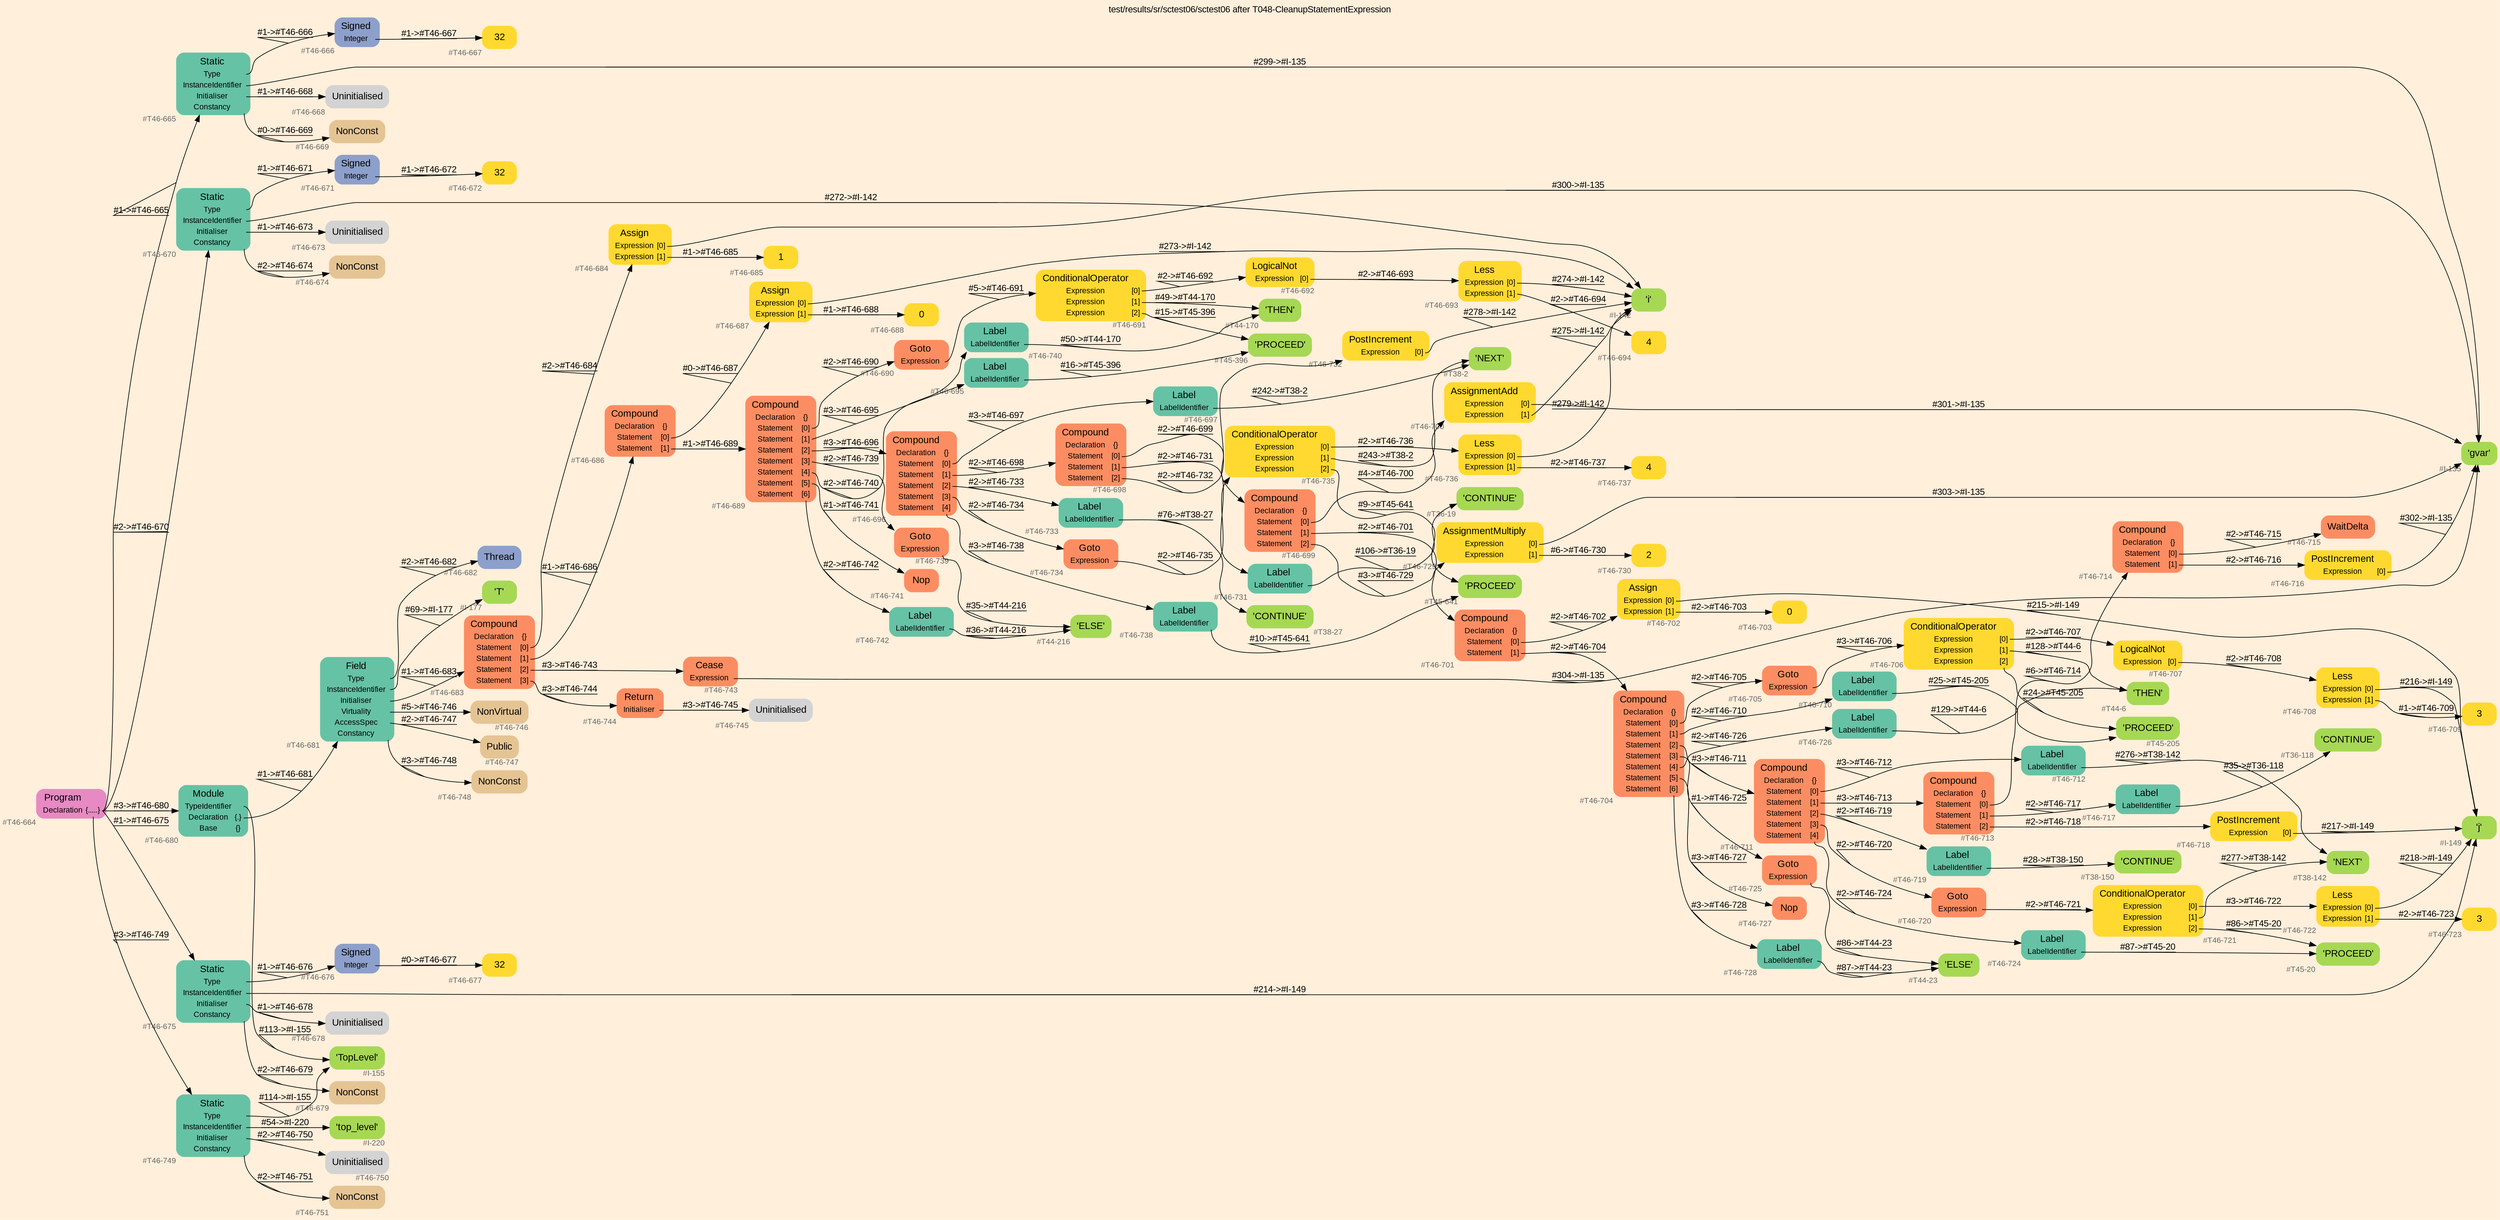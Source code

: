 digraph "test/results/sr/sctest06/sctest06 after T048-CleanupStatementExpression" {
label = "test/results/sr/sctest06/sctest06 after T048-CleanupStatementExpression"
labelloc = t
graph [
    rankdir = "LR"
    ranksep = 0.3
    bgcolor = antiquewhite1
    color = black
    fontcolor = black
    fontname = "Arial"
];
node [
    fontname = "Arial"
];
edge [
    fontname = "Arial"
];

// -------------------- node figure --------------------
// -------- block #T46-664 ----------
"#T46-664" [
    fillcolor = "/set28/4"
    xlabel = "#T46-664"
    fontsize = "12"
    fontcolor = grey40
    shape = "plaintext"
    label = <<TABLE BORDER="0" CELLBORDER="0" CELLSPACING="0">
     <TR><TD><FONT COLOR="black" POINT-SIZE="15">Program</FONT></TD></TR>
     <TR><TD><FONT COLOR="black" POINT-SIZE="12">Declaration</FONT></TD><TD PORT="port0"><FONT COLOR="black" POINT-SIZE="12">{.....}</FONT></TD></TR>
    </TABLE>>
    style = "rounded,filled"
];

// -------- block #T46-665 ----------
"#T46-665" [
    fillcolor = "/set28/1"
    xlabel = "#T46-665"
    fontsize = "12"
    fontcolor = grey40
    shape = "plaintext"
    label = <<TABLE BORDER="0" CELLBORDER="0" CELLSPACING="0">
     <TR><TD><FONT COLOR="black" POINT-SIZE="15">Static</FONT></TD></TR>
     <TR><TD><FONT COLOR="black" POINT-SIZE="12">Type</FONT></TD><TD PORT="port0"></TD></TR>
     <TR><TD><FONT COLOR="black" POINT-SIZE="12">InstanceIdentifier</FONT></TD><TD PORT="port1"></TD></TR>
     <TR><TD><FONT COLOR="black" POINT-SIZE="12">Initialiser</FONT></TD><TD PORT="port2"></TD></TR>
     <TR><TD><FONT COLOR="black" POINT-SIZE="12">Constancy</FONT></TD><TD PORT="port3"></TD></TR>
    </TABLE>>
    style = "rounded,filled"
];

// -------- block #T46-666 ----------
"#T46-666" [
    fillcolor = "/set28/3"
    xlabel = "#T46-666"
    fontsize = "12"
    fontcolor = grey40
    shape = "plaintext"
    label = <<TABLE BORDER="0" CELLBORDER="0" CELLSPACING="0">
     <TR><TD><FONT COLOR="black" POINT-SIZE="15">Signed</FONT></TD></TR>
     <TR><TD><FONT COLOR="black" POINT-SIZE="12">Integer</FONT></TD><TD PORT="port0"></TD></TR>
    </TABLE>>
    style = "rounded,filled"
];

// -------- block #T46-667 ----------
"#T46-667" [
    fillcolor = "/set28/6"
    xlabel = "#T46-667"
    fontsize = "12"
    fontcolor = grey40
    shape = "plaintext"
    label = <<TABLE BORDER="0" CELLBORDER="0" CELLSPACING="0">
     <TR><TD><FONT COLOR="black" POINT-SIZE="15">32</FONT></TD></TR>
    </TABLE>>
    style = "rounded,filled"
];

// -------- block #I-135 ----------
"#I-135" [
    fillcolor = "/set28/5"
    xlabel = "#I-135"
    fontsize = "12"
    fontcolor = grey40
    shape = "plaintext"
    label = <<TABLE BORDER="0" CELLBORDER="0" CELLSPACING="0">
     <TR><TD><FONT COLOR="black" POINT-SIZE="15">'gvar'</FONT></TD></TR>
    </TABLE>>
    style = "rounded,filled"
];

// -------- block #T46-668 ----------
"#T46-668" [
    xlabel = "#T46-668"
    fontsize = "12"
    fontcolor = grey40
    shape = "plaintext"
    label = <<TABLE BORDER="0" CELLBORDER="0" CELLSPACING="0">
     <TR><TD><FONT COLOR="black" POINT-SIZE="15">Uninitialised</FONT></TD></TR>
    </TABLE>>
    style = "rounded,filled"
];

// -------- block #T46-669 ----------
"#T46-669" [
    fillcolor = "/set28/7"
    xlabel = "#T46-669"
    fontsize = "12"
    fontcolor = grey40
    shape = "plaintext"
    label = <<TABLE BORDER="0" CELLBORDER="0" CELLSPACING="0">
     <TR><TD><FONT COLOR="black" POINT-SIZE="15">NonConst</FONT></TD></TR>
    </TABLE>>
    style = "rounded,filled"
];

// -------- block #T46-670 ----------
"#T46-670" [
    fillcolor = "/set28/1"
    xlabel = "#T46-670"
    fontsize = "12"
    fontcolor = grey40
    shape = "plaintext"
    label = <<TABLE BORDER="0" CELLBORDER="0" CELLSPACING="0">
     <TR><TD><FONT COLOR="black" POINT-SIZE="15">Static</FONT></TD></TR>
     <TR><TD><FONT COLOR="black" POINT-SIZE="12">Type</FONT></TD><TD PORT="port0"></TD></TR>
     <TR><TD><FONT COLOR="black" POINT-SIZE="12">InstanceIdentifier</FONT></TD><TD PORT="port1"></TD></TR>
     <TR><TD><FONT COLOR="black" POINT-SIZE="12">Initialiser</FONT></TD><TD PORT="port2"></TD></TR>
     <TR><TD><FONT COLOR="black" POINT-SIZE="12">Constancy</FONT></TD><TD PORT="port3"></TD></TR>
    </TABLE>>
    style = "rounded,filled"
];

// -------- block #T46-671 ----------
"#T46-671" [
    fillcolor = "/set28/3"
    xlabel = "#T46-671"
    fontsize = "12"
    fontcolor = grey40
    shape = "plaintext"
    label = <<TABLE BORDER="0" CELLBORDER="0" CELLSPACING="0">
     <TR><TD><FONT COLOR="black" POINT-SIZE="15">Signed</FONT></TD></TR>
     <TR><TD><FONT COLOR="black" POINT-SIZE="12">Integer</FONT></TD><TD PORT="port0"></TD></TR>
    </TABLE>>
    style = "rounded,filled"
];

// -------- block #T46-672 ----------
"#T46-672" [
    fillcolor = "/set28/6"
    xlabel = "#T46-672"
    fontsize = "12"
    fontcolor = grey40
    shape = "plaintext"
    label = <<TABLE BORDER="0" CELLBORDER="0" CELLSPACING="0">
     <TR><TD><FONT COLOR="black" POINT-SIZE="15">32</FONT></TD></TR>
    </TABLE>>
    style = "rounded,filled"
];

// -------- block #I-142 ----------
"#I-142" [
    fillcolor = "/set28/5"
    xlabel = "#I-142"
    fontsize = "12"
    fontcolor = grey40
    shape = "plaintext"
    label = <<TABLE BORDER="0" CELLBORDER="0" CELLSPACING="0">
     <TR><TD><FONT COLOR="black" POINT-SIZE="15">'i'</FONT></TD></TR>
    </TABLE>>
    style = "rounded,filled"
];

// -------- block #T46-673 ----------
"#T46-673" [
    xlabel = "#T46-673"
    fontsize = "12"
    fontcolor = grey40
    shape = "plaintext"
    label = <<TABLE BORDER="0" CELLBORDER="0" CELLSPACING="0">
     <TR><TD><FONT COLOR="black" POINT-SIZE="15">Uninitialised</FONT></TD></TR>
    </TABLE>>
    style = "rounded,filled"
];

// -------- block #T46-674 ----------
"#T46-674" [
    fillcolor = "/set28/7"
    xlabel = "#T46-674"
    fontsize = "12"
    fontcolor = grey40
    shape = "plaintext"
    label = <<TABLE BORDER="0" CELLBORDER="0" CELLSPACING="0">
     <TR><TD><FONT COLOR="black" POINT-SIZE="15">NonConst</FONT></TD></TR>
    </TABLE>>
    style = "rounded,filled"
];

// -------- block #T46-675 ----------
"#T46-675" [
    fillcolor = "/set28/1"
    xlabel = "#T46-675"
    fontsize = "12"
    fontcolor = grey40
    shape = "plaintext"
    label = <<TABLE BORDER="0" CELLBORDER="0" CELLSPACING="0">
     <TR><TD><FONT COLOR="black" POINT-SIZE="15">Static</FONT></TD></TR>
     <TR><TD><FONT COLOR="black" POINT-SIZE="12">Type</FONT></TD><TD PORT="port0"></TD></TR>
     <TR><TD><FONT COLOR="black" POINT-SIZE="12">InstanceIdentifier</FONT></TD><TD PORT="port1"></TD></TR>
     <TR><TD><FONT COLOR="black" POINT-SIZE="12">Initialiser</FONT></TD><TD PORT="port2"></TD></TR>
     <TR><TD><FONT COLOR="black" POINT-SIZE="12">Constancy</FONT></TD><TD PORT="port3"></TD></TR>
    </TABLE>>
    style = "rounded,filled"
];

// -------- block #T46-676 ----------
"#T46-676" [
    fillcolor = "/set28/3"
    xlabel = "#T46-676"
    fontsize = "12"
    fontcolor = grey40
    shape = "plaintext"
    label = <<TABLE BORDER="0" CELLBORDER="0" CELLSPACING="0">
     <TR><TD><FONT COLOR="black" POINT-SIZE="15">Signed</FONT></TD></TR>
     <TR><TD><FONT COLOR="black" POINT-SIZE="12">Integer</FONT></TD><TD PORT="port0"></TD></TR>
    </TABLE>>
    style = "rounded,filled"
];

// -------- block #T46-677 ----------
"#T46-677" [
    fillcolor = "/set28/6"
    xlabel = "#T46-677"
    fontsize = "12"
    fontcolor = grey40
    shape = "plaintext"
    label = <<TABLE BORDER="0" CELLBORDER="0" CELLSPACING="0">
     <TR><TD><FONT COLOR="black" POINT-SIZE="15">32</FONT></TD></TR>
    </TABLE>>
    style = "rounded,filled"
];

// -------- block #I-149 ----------
"#I-149" [
    fillcolor = "/set28/5"
    xlabel = "#I-149"
    fontsize = "12"
    fontcolor = grey40
    shape = "plaintext"
    label = <<TABLE BORDER="0" CELLBORDER="0" CELLSPACING="0">
     <TR><TD><FONT COLOR="black" POINT-SIZE="15">'j'</FONT></TD></TR>
    </TABLE>>
    style = "rounded,filled"
];

// -------- block #T46-678 ----------
"#T46-678" [
    xlabel = "#T46-678"
    fontsize = "12"
    fontcolor = grey40
    shape = "plaintext"
    label = <<TABLE BORDER="0" CELLBORDER="0" CELLSPACING="0">
     <TR><TD><FONT COLOR="black" POINT-SIZE="15">Uninitialised</FONT></TD></TR>
    </TABLE>>
    style = "rounded,filled"
];

// -------- block #T46-679 ----------
"#T46-679" [
    fillcolor = "/set28/7"
    xlabel = "#T46-679"
    fontsize = "12"
    fontcolor = grey40
    shape = "plaintext"
    label = <<TABLE BORDER="0" CELLBORDER="0" CELLSPACING="0">
     <TR><TD><FONT COLOR="black" POINT-SIZE="15">NonConst</FONT></TD></TR>
    </TABLE>>
    style = "rounded,filled"
];

// -------- block #T46-680 ----------
"#T46-680" [
    fillcolor = "/set28/1"
    xlabel = "#T46-680"
    fontsize = "12"
    fontcolor = grey40
    shape = "plaintext"
    label = <<TABLE BORDER="0" CELLBORDER="0" CELLSPACING="0">
     <TR><TD><FONT COLOR="black" POINT-SIZE="15">Module</FONT></TD></TR>
     <TR><TD><FONT COLOR="black" POINT-SIZE="12">TypeIdentifier</FONT></TD><TD PORT="port0"></TD></TR>
     <TR><TD><FONT COLOR="black" POINT-SIZE="12">Declaration</FONT></TD><TD PORT="port1"><FONT COLOR="black" POINT-SIZE="12">{.}</FONT></TD></TR>
     <TR><TD><FONT COLOR="black" POINT-SIZE="12">Base</FONT></TD><TD PORT="port2"><FONT COLOR="black" POINT-SIZE="12">{}</FONT></TD></TR>
    </TABLE>>
    style = "rounded,filled"
];

// -------- block #I-155 ----------
"#I-155" [
    fillcolor = "/set28/5"
    xlabel = "#I-155"
    fontsize = "12"
    fontcolor = grey40
    shape = "plaintext"
    label = <<TABLE BORDER="0" CELLBORDER="0" CELLSPACING="0">
     <TR><TD><FONT COLOR="black" POINT-SIZE="15">'TopLevel'</FONT></TD></TR>
    </TABLE>>
    style = "rounded,filled"
];

// -------- block #T46-681 ----------
"#T46-681" [
    fillcolor = "/set28/1"
    xlabel = "#T46-681"
    fontsize = "12"
    fontcolor = grey40
    shape = "plaintext"
    label = <<TABLE BORDER="0" CELLBORDER="0" CELLSPACING="0">
     <TR><TD><FONT COLOR="black" POINT-SIZE="15">Field</FONT></TD></TR>
     <TR><TD><FONT COLOR="black" POINT-SIZE="12">Type</FONT></TD><TD PORT="port0"></TD></TR>
     <TR><TD><FONT COLOR="black" POINT-SIZE="12">InstanceIdentifier</FONT></TD><TD PORT="port1"></TD></TR>
     <TR><TD><FONT COLOR="black" POINT-SIZE="12">Initialiser</FONT></TD><TD PORT="port2"></TD></TR>
     <TR><TD><FONT COLOR="black" POINT-SIZE="12">Virtuality</FONT></TD><TD PORT="port3"></TD></TR>
     <TR><TD><FONT COLOR="black" POINT-SIZE="12">AccessSpec</FONT></TD><TD PORT="port4"></TD></TR>
     <TR><TD><FONT COLOR="black" POINT-SIZE="12">Constancy</FONT></TD><TD PORT="port5"></TD></TR>
    </TABLE>>
    style = "rounded,filled"
];

// -------- block #T46-682 ----------
"#T46-682" [
    fillcolor = "/set28/3"
    xlabel = "#T46-682"
    fontsize = "12"
    fontcolor = grey40
    shape = "plaintext"
    label = <<TABLE BORDER="0" CELLBORDER="0" CELLSPACING="0">
     <TR><TD><FONT COLOR="black" POINT-SIZE="15">Thread</FONT></TD></TR>
    </TABLE>>
    style = "rounded,filled"
];

// -------- block #I-177 ----------
"#I-177" [
    fillcolor = "/set28/5"
    xlabel = "#I-177"
    fontsize = "12"
    fontcolor = grey40
    shape = "plaintext"
    label = <<TABLE BORDER="0" CELLBORDER="0" CELLSPACING="0">
     <TR><TD><FONT COLOR="black" POINT-SIZE="15">'T'</FONT></TD></TR>
    </TABLE>>
    style = "rounded,filled"
];

// -------- block #T46-683 ----------
"#T46-683" [
    fillcolor = "/set28/2"
    xlabel = "#T46-683"
    fontsize = "12"
    fontcolor = grey40
    shape = "plaintext"
    label = <<TABLE BORDER="0" CELLBORDER="0" CELLSPACING="0">
     <TR><TD><FONT COLOR="black" POINT-SIZE="15">Compound</FONT></TD></TR>
     <TR><TD><FONT COLOR="black" POINT-SIZE="12">Declaration</FONT></TD><TD PORT="port0"><FONT COLOR="black" POINT-SIZE="12">{}</FONT></TD></TR>
     <TR><TD><FONT COLOR="black" POINT-SIZE="12">Statement</FONT></TD><TD PORT="port1"><FONT COLOR="black" POINT-SIZE="12">[0]</FONT></TD></TR>
     <TR><TD><FONT COLOR="black" POINT-SIZE="12">Statement</FONT></TD><TD PORT="port2"><FONT COLOR="black" POINT-SIZE="12">[1]</FONT></TD></TR>
     <TR><TD><FONT COLOR="black" POINT-SIZE="12">Statement</FONT></TD><TD PORT="port3"><FONT COLOR="black" POINT-SIZE="12">[2]</FONT></TD></TR>
     <TR><TD><FONT COLOR="black" POINT-SIZE="12">Statement</FONT></TD><TD PORT="port4"><FONT COLOR="black" POINT-SIZE="12">[3]</FONT></TD></TR>
    </TABLE>>
    style = "rounded,filled"
];

// -------- block #T46-684 ----------
"#T46-684" [
    fillcolor = "/set28/6"
    xlabel = "#T46-684"
    fontsize = "12"
    fontcolor = grey40
    shape = "plaintext"
    label = <<TABLE BORDER="0" CELLBORDER="0" CELLSPACING="0">
     <TR><TD><FONT COLOR="black" POINT-SIZE="15">Assign</FONT></TD></TR>
     <TR><TD><FONT COLOR="black" POINT-SIZE="12">Expression</FONT></TD><TD PORT="port0"><FONT COLOR="black" POINT-SIZE="12">[0]</FONT></TD></TR>
     <TR><TD><FONT COLOR="black" POINT-SIZE="12">Expression</FONT></TD><TD PORT="port1"><FONT COLOR="black" POINT-SIZE="12">[1]</FONT></TD></TR>
    </TABLE>>
    style = "rounded,filled"
];

// -------- block #T46-685 ----------
"#T46-685" [
    fillcolor = "/set28/6"
    xlabel = "#T46-685"
    fontsize = "12"
    fontcolor = grey40
    shape = "plaintext"
    label = <<TABLE BORDER="0" CELLBORDER="0" CELLSPACING="0">
     <TR><TD><FONT COLOR="black" POINT-SIZE="15">1</FONT></TD></TR>
    </TABLE>>
    style = "rounded,filled"
];

// -------- block #T46-686 ----------
"#T46-686" [
    fillcolor = "/set28/2"
    xlabel = "#T46-686"
    fontsize = "12"
    fontcolor = grey40
    shape = "plaintext"
    label = <<TABLE BORDER="0" CELLBORDER="0" CELLSPACING="0">
     <TR><TD><FONT COLOR="black" POINT-SIZE="15">Compound</FONT></TD></TR>
     <TR><TD><FONT COLOR="black" POINT-SIZE="12">Declaration</FONT></TD><TD PORT="port0"><FONT COLOR="black" POINT-SIZE="12">{}</FONT></TD></TR>
     <TR><TD><FONT COLOR="black" POINT-SIZE="12">Statement</FONT></TD><TD PORT="port1"><FONT COLOR="black" POINT-SIZE="12">[0]</FONT></TD></TR>
     <TR><TD><FONT COLOR="black" POINT-SIZE="12">Statement</FONT></TD><TD PORT="port2"><FONT COLOR="black" POINT-SIZE="12">[1]</FONT></TD></TR>
    </TABLE>>
    style = "rounded,filled"
];

// -------- block #T46-687 ----------
"#T46-687" [
    fillcolor = "/set28/6"
    xlabel = "#T46-687"
    fontsize = "12"
    fontcolor = grey40
    shape = "plaintext"
    label = <<TABLE BORDER="0" CELLBORDER="0" CELLSPACING="0">
     <TR><TD><FONT COLOR="black" POINT-SIZE="15">Assign</FONT></TD></TR>
     <TR><TD><FONT COLOR="black" POINT-SIZE="12">Expression</FONT></TD><TD PORT="port0"><FONT COLOR="black" POINT-SIZE="12">[0]</FONT></TD></TR>
     <TR><TD><FONT COLOR="black" POINT-SIZE="12">Expression</FONT></TD><TD PORT="port1"><FONT COLOR="black" POINT-SIZE="12">[1]</FONT></TD></TR>
    </TABLE>>
    style = "rounded,filled"
];

// -------- block #T46-688 ----------
"#T46-688" [
    fillcolor = "/set28/6"
    xlabel = "#T46-688"
    fontsize = "12"
    fontcolor = grey40
    shape = "plaintext"
    label = <<TABLE BORDER="0" CELLBORDER="0" CELLSPACING="0">
     <TR><TD><FONT COLOR="black" POINT-SIZE="15">0</FONT></TD></TR>
    </TABLE>>
    style = "rounded,filled"
];

// -------- block #T46-689 ----------
"#T46-689" [
    fillcolor = "/set28/2"
    xlabel = "#T46-689"
    fontsize = "12"
    fontcolor = grey40
    shape = "plaintext"
    label = <<TABLE BORDER="0" CELLBORDER="0" CELLSPACING="0">
     <TR><TD><FONT COLOR="black" POINT-SIZE="15">Compound</FONT></TD></TR>
     <TR><TD><FONT COLOR="black" POINT-SIZE="12">Declaration</FONT></TD><TD PORT="port0"><FONT COLOR="black" POINT-SIZE="12">{}</FONT></TD></TR>
     <TR><TD><FONT COLOR="black" POINT-SIZE="12">Statement</FONT></TD><TD PORT="port1"><FONT COLOR="black" POINT-SIZE="12">[0]</FONT></TD></TR>
     <TR><TD><FONT COLOR="black" POINT-SIZE="12">Statement</FONT></TD><TD PORT="port2"><FONT COLOR="black" POINT-SIZE="12">[1]</FONT></TD></TR>
     <TR><TD><FONT COLOR="black" POINT-SIZE="12">Statement</FONT></TD><TD PORT="port3"><FONT COLOR="black" POINT-SIZE="12">[2]</FONT></TD></TR>
     <TR><TD><FONT COLOR="black" POINT-SIZE="12">Statement</FONT></TD><TD PORT="port4"><FONT COLOR="black" POINT-SIZE="12">[3]</FONT></TD></TR>
     <TR><TD><FONT COLOR="black" POINT-SIZE="12">Statement</FONT></TD><TD PORT="port5"><FONT COLOR="black" POINT-SIZE="12">[4]</FONT></TD></TR>
     <TR><TD><FONT COLOR="black" POINT-SIZE="12">Statement</FONT></TD><TD PORT="port6"><FONT COLOR="black" POINT-SIZE="12">[5]</FONT></TD></TR>
     <TR><TD><FONT COLOR="black" POINT-SIZE="12">Statement</FONT></TD><TD PORT="port7"><FONT COLOR="black" POINT-SIZE="12">[6]</FONT></TD></TR>
    </TABLE>>
    style = "rounded,filled"
];

// -------- block #T46-690 ----------
"#T46-690" [
    fillcolor = "/set28/2"
    xlabel = "#T46-690"
    fontsize = "12"
    fontcolor = grey40
    shape = "plaintext"
    label = <<TABLE BORDER="0" CELLBORDER="0" CELLSPACING="0">
     <TR><TD><FONT COLOR="black" POINT-SIZE="15">Goto</FONT></TD></TR>
     <TR><TD><FONT COLOR="black" POINT-SIZE="12">Expression</FONT></TD><TD PORT="port0"></TD></TR>
    </TABLE>>
    style = "rounded,filled"
];

// -------- block #T46-691 ----------
"#T46-691" [
    fillcolor = "/set28/6"
    xlabel = "#T46-691"
    fontsize = "12"
    fontcolor = grey40
    shape = "plaintext"
    label = <<TABLE BORDER="0" CELLBORDER="0" CELLSPACING="0">
     <TR><TD><FONT COLOR="black" POINT-SIZE="15">ConditionalOperator</FONT></TD></TR>
     <TR><TD><FONT COLOR="black" POINT-SIZE="12">Expression</FONT></TD><TD PORT="port0"><FONT COLOR="black" POINT-SIZE="12">[0]</FONT></TD></TR>
     <TR><TD><FONT COLOR="black" POINT-SIZE="12">Expression</FONT></TD><TD PORT="port1"><FONT COLOR="black" POINT-SIZE="12">[1]</FONT></TD></TR>
     <TR><TD><FONT COLOR="black" POINT-SIZE="12">Expression</FONT></TD><TD PORT="port2"><FONT COLOR="black" POINT-SIZE="12">[2]</FONT></TD></TR>
    </TABLE>>
    style = "rounded,filled"
];

// -------- block #T46-692 ----------
"#T46-692" [
    fillcolor = "/set28/6"
    xlabel = "#T46-692"
    fontsize = "12"
    fontcolor = grey40
    shape = "plaintext"
    label = <<TABLE BORDER="0" CELLBORDER="0" CELLSPACING="0">
     <TR><TD><FONT COLOR="black" POINT-SIZE="15">LogicalNot</FONT></TD></TR>
     <TR><TD><FONT COLOR="black" POINT-SIZE="12">Expression</FONT></TD><TD PORT="port0"><FONT COLOR="black" POINT-SIZE="12">[0]</FONT></TD></TR>
    </TABLE>>
    style = "rounded,filled"
];

// -------- block #T46-693 ----------
"#T46-693" [
    fillcolor = "/set28/6"
    xlabel = "#T46-693"
    fontsize = "12"
    fontcolor = grey40
    shape = "plaintext"
    label = <<TABLE BORDER="0" CELLBORDER="0" CELLSPACING="0">
     <TR><TD><FONT COLOR="black" POINT-SIZE="15">Less</FONT></TD></TR>
     <TR><TD><FONT COLOR="black" POINT-SIZE="12">Expression</FONT></TD><TD PORT="port0"><FONT COLOR="black" POINT-SIZE="12">[0]</FONT></TD></TR>
     <TR><TD><FONT COLOR="black" POINT-SIZE="12">Expression</FONT></TD><TD PORT="port1"><FONT COLOR="black" POINT-SIZE="12">[1]</FONT></TD></TR>
    </TABLE>>
    style = "rounded,filled"
];

// -------- block #T46-694 ----------
"#T46-694" [
    fillcolor = "/set28/6"
    xlabel = "#T46-694"
    fontsize = "12"
    fontcolor = grey40
    shape = "plaintext"
    label = <<TABLE BORDER="0" CELLBORDER="0" CELLSPACING="0">
     <TR><TD><FONT COLOR="black" POINT-SIZE="15">4</FONT></TD></TR>
    </TABLE>>
    style = "rounded,filled"
];

// -------- block #T44-170 ----------
"#T44-170" [
    fillcolor = "/set28/5"
    xlabel = "#T44-170"
    fontsize = "12"
    fontcolor = grey40
    shape = "plaintext"
    label = <<TABLE BORDER="0" CELLBORDER="0" CELLSPACING="0">
     <TR><TD><FONT COLOR="black" POINT-SIZE="15">'THEN'</FONT></TD></TR>
    </TABLE>>
    style = "rounded,filled"
];

// -------- block #T45-396 ----------
"#T45-396" [
    fillcolor = "/set28/5"
    xlabel = "#T45-396"
    fontsize = "12"
    fontcolor = grey40
    shape = "plaintext"
    label = <<TABLE BORDER="0" CELLBORDER="0" CELLSPACING="0">
     <TR><TD><FONT COLOR="black" POINT-SIZE="15">'PROCEED'</FONT></TD></TR>
    </TABLE>>
    style = "rounded,filled"
];

// -------- block #T46-695 ----------
"#T46-695" [
    fillcolor = "/set28/1"
    xlabel = "#T46-695"
    fontsize = "12"
    fontcolor = grey40
    shape = "plaintext"
    label = <<TABLE BORDER="0" CELLBORDER="0" CELLSPACING="0">
     <TR><TD><FONT COLOR="black" POINT-SIZE="15">Label</FONT></TD></TR>
     <TR><TD><FONT COLOR="black" POINT-SIZE="12">LabelIdentifier</FONT></TD><TD PORT="port0"></TD></TR>
    </TABLE>>
    style = "rounded,filled"
];

// -------- block #T46-696 ----------
"#T46-696" [
    fillcolor = "/set28/2"
    xlabel = "#T46-696"
    fontsize = "12"
    fontcolor = grey40
    shape = "plaintext"
    label = <<TABLE BORDER="0" CELLBORDER="0" CELLSPACING="0">
     <TR><TD><FONT COLOR="black" POINT-SIZE="15">Compound</FONT></TD></TR>
     <TR><TD><FONT COLOR="black" POINT-SIZE="12">Declaration</FONT></TD><TD PORT="port0"><FONT COLOR="black" POINT-SIZE="12">{}</FONT></TD></TR>
     <TR><TD><FONT COLOR="black" POINT-SIZE="12">Statement</FONT></TD><TD PORT="port1"><FONT COLOR="black" POINT-SIZE="12">[0]</FONT></TD></TR>
     <TR><TD><FONT COLOR="black" POINT-SIZE="12">Statement</FONT></TD><TD PORT="port2"><FONT COLOR="black" POINT-SIZE="12">[1]</FONT></TD></TR>
     <TR><TD><FONT COLOR="black" POINT-SIZE="12">Statement</FONT></TD><TD PORT="port3"><FONT COLOR="black" POINT-SIZE="12">[2]</FONT></TD></TR>
     <TR><TD><FONT COLOR="black" POINT-SIZE="12">Statement</FONT></TD><TD PORT="port4"><FONT COLOR="black" POINT-SIZE="12">[3]</FONT></TD></TR>
     <TR><TD><FONT COLOR="black" POINT-SIZE="12">Statement</FONT></TD><TD PORT="port5"><FONT COLOR="black" POINT-SIZE="12">[4]</FONT></TD></TR>
    </TABLE>>
    style = "rounded,filled"
];

// -------- block #T46-697 ----------
"#T46-697" [
    fillcolor = "/set28/1"
    xlabel = "#T46-697"
    fontsize = "12"
    fontcolor = grey40
    shape = "plaintext"
    label = <<TABLE BORDER="0" CELLBORDER="0" CELLSPACING="0">
     <TR><TD><FONT COLOR="black" POINT-SIZE="15">Label</FONT></TD></TR>
     <TR><TD><FONT COLOR="black" POINT-SIZE="12">LabelIdentifier</FONT></TD><TD PORT="port0"></TD></TR>
    </TABLE>>
    style = "rounded,filled"
];

// -------- block #T38-2 ----------
"#T38-2" [
    fillcolor = "/set28/5"
    xlabel = "#T38-2"
    fontsize = "12"
    fontcolor = grey40
    shape = "plaintext"
    label = <<TABLE BORDER="0" CELLBORDER="0" CELLSPACING="0">
     <TR><TD><FONT COLOR="black" POINT-SIZE="15">'NEXT'</FONT></TD></TR>
    </TABLE>>
    style = "rounded,filled"
];

// -------- block #T46-698 ----------
"#T46-698" [
    fillcolor = "/set28/2"
    xlabel = "#T46-698"
    fontsize = "12"
    fontcolor = grey40
    shape = "plaintext"
    label = <<TABLE BORDER="0" CELLBORDER="0" CELLSPACING="0">
     <TR><TD><FONT COLOR="black" POINT-SIZE="15">Compound</FONT></TD></TR>
     <TR><TD><FONT COLOR="black" POINT-SIZE="12">Declaration</FONT></TD><TD PORT="port0"><FONT COLOR="black" POINT-SIZE="12">{}</FONT></TD></TR>
     <TR><TD><FONT COLOR="black" POINT-SIZE="12">Statement</FONT></TD><TD PORT="port1"><FONT COLOR="black" POINT-SIZE="12">[0]</FONT></TD></TR>
     <TR><TD><FONT COLOR="black" POINT-SIZE="12">Statement</FONT></TD><TD PORT="port2"><FONT COLOR="black" POINT-SIZE="12">[1]</FONT></TD></TR>
     <TR><TD><FONT COLOR="black" POINT-SIZE="12">Statement</FONT></TD><TD PORT="port3"><FONT COLOR="black" POINT-SIZE="12">[2]</FONT></TD></TR>
    </TABLE>>
    style = "rounded,filled"
];

// -------- block #T46-699 ----------
"#T46-699" [
    fillcolor = "/set28/2"
    xlabel = "#T46-699"
    fontsize = "12"
    fontcolor = grey40
    shape = "plaintext"
    label = <<TABLE BORDER="0" CELLBORDER="0" CELLSPACING="0">
     <TR><TD><FONT COLOR="black" POINT-SIZE="15">Compound</FONT></TD></TR>
     <TR><TD><FONT COLOR="black" POINT-SIZE="12">Declaration</FONT></TD><TD PORT="port0"><FONT COLOR="black" POINT-SIZE="12">{}</FONT></TD></TR>
     <TR><TD><FONT COLOR="black" POINT-SIZE="12">Statement</FONT></TD><TD PORT="port1"><FONT COLOR="black" POINT-SIZE="12">[0]</FONT></TD></TR>
     <TR><TD><FONT COLOR="black" POINT-SIZE="12">Statement</FONT></TD><TD PORT="port2"><FONT COLOR="black" POINT-SIZE="12">[1]</FONT></TD></TR>
     <TR><TD><FONT COLOR="black" POINT-SIZE="12">Statement</FONT></TD><TD PORT="port3"><FONT COLOR="black" POINT-SIZE="12">[2]</FONT></TD></TR>
    </TABLE>>
    style = "rounded,filled"
];

// -------- block #T46-700 ----------
"#T46-700" [
    fillcolor = "/set28/6"
    xlabel = "#T46-700"
    fontsize = "12"
    fontcolor = grey40
    shape = "plaintext"
    label = <<TABLE BORDER="0" CELLBORDER="0" CELLSPACING="0">
     <TR><TD><FONT COLOR="black" POINT-SIZE="15">AssignmentAdd</FONT></TD></TR>
     <TR><TD><FONT COLOR="black" POINT-SIZE="12">Expression</FONT></TD><TD PORT="port0"><FONT COLOR="black" POINT-SIZE="12">[0]</FONT></TD></TR>
     <TR><TD><FONT COLOR="black" POINT-SIZE="12">Expression</FONT></TD><TD PORT="port1"><FONT COLOR="black" POINT-SIZE="12">[1]</FONT></TD></TR>
    </TABLE>>
    style = "rounded,filled"
];

// -------- block #T46-701 ----------
"#T46-701" [
    fillcolor = "/set28/2"
    xlabel = "#T46-701"
    fontsize = "12"
    fontcolor = grey40
    shape = "plaintext"
    label = <<TABLE BORDER="0" CELLBORDER="0" CELLSPACING="0">
     <TR><TD><FONT COLOR="black" POINT-SIZE="15">Compound</FONT></TD></TR>
     <TR><TD><FONT COLOR="black" POINT-SIZE="12">Declaration</FONT></TD><TD PORT="port0"><FONT COLOR="black" POINT-SIZE="12">{}</FONT></TD></TR>
     <TR><TD><FONT COLOR="black" POINT-SIZE="12">Statement</FONT></TD><TD PORT="port1"><FONT COLOR="black" POINT-SIZE="12">[0]</FONT></TD></TR>
     <TR><TD><FONT COLOR="black" POINT-SIZE="12">Statement</FONT></TD><TD PORT="port2"><FONT COLOR="black" POINT-SIZE="12">[1]</FONT></TD></TR>
    </TABLE>>
    style = "rounded,filled"
];

// -------- block #T46-702 ----------
"#T46-702" [
    fillcolor = "/set28/6"
    xlabel = "#T46-702"
    fontsize = "12"
    fontcolor = grey40
    shape = "plaintext"
    label = <<TABLE BORDER="0" CELLBORDER="0" CELLSPACING="0">
     <TR><TD><FONT COLOR="black" POINT-SIZE="15">Assign</FONT></TD></TR>
     <TR><TD><FONT COLOR="black" POINT-SIZE="12">Expression</FONT></TD><TD PORT="port0"><FONT COLOR="black" POINT-SIZE="12">[0]</FONT></TD></TR>
     <TR><TD><FONT COLOR="black" POINT-SIZE="12">Expression</FONT></TD><TD PORT="port1"><FONT COLOR="black" POINT-SIZE="12">[1]</FONT></TD></TR>
    </TABLE>>
    style = "rounded,filled"
];

// -------- block #T46-703 ----------
"#T46-703" [
    fillcolor = "/set28/6"
    xlabel = "#T46-703"
    fontsize = "12"
    fontcolor = grey40
    shape = "plaintext"
    label = <<TABLE BORDER="0" CELLBORDER="0" CELLSPACING="0">
     <TR><TD><FONT COLOR="black" POINT-SIZE="15">0</FONT></TD></TR>
    </TABLE>>
    style = "rounded,filled"
];

// -------- block #T46-704 ----------
"#T46-704" [
    fillcolor = "/set28/2"
    xlabel = "#T46-704"
    fontsize = "12"
    fontcolor = grey40
    shape = "plaintext"
    label = <<TABLE BORDER="0" CELLBORDER="0" CELLSPACING="0">
     <TR><TD><FONT COLOR="black" POINT-SIZE="15">Compound</FONT></TD></TR>
     <TR><TD><FONT COLOR="black" POINT-SIZE="12">Declaration</FONT></TD><TD PORT="port0"><FONT COLOR="black" POINT-SIZE="12">{}</FONT></TD></TR>
     <TR><TD><FONT COLOR="black" POINT-SIZE="12">Statement</FONT></TD><TD PORT="port1"><FONT COLOR="black" POINT-SIZE="12">[0]</FONT></TD></TR>
     <TR><TD><FONT COLOR="black" POINT-SIZE="12">Statement</FONT></TD><TD PORT="port2"><FONT COLOR="black" POINT-SIZE="12">[1]</FONT></TD></TR>
     <TR><TD><FONT COLOR="black" POINT-SIZE="12">Statement</FONT></TD><TD PORT="port3"><FONT COLOR="black" POINT-SIZE="12">[2]</FONT></TD></TR>
     <TR><TD><FONT COLOR="black" POINT-SIZE="12">Statement</FONT></TD><TD PORT="port4"><FONT COLOR="black" POINT-SIZE="12">[3]</FONT></TD></TR>
     <TR><TD><FONT COLOR="black" POINT-SIZE="12">Statement</FONT></TD><TD PORT="port5"><FONT COLOR="black" POINT-SIZE="12">[4]</FONT></TD></TR>
     <TR><TD><FONT COLOR="black" POINT-SIZE="12">Statement</FONT></TD><TD PORT="port6"><FONT COLOR="black" POINT-SIZE="12">[5]</FONT></TD></TR>
     <TR><TD><FONT COLOR="black" POINT-SIZE="12">Statement</FONT></TD><TD PORT="port7"><FONT COLOR="black" POINT-SIZE="12">[6]</FONT></TD></TR>
    </TABLE>>
    style = "rounded,filled"
];

// -------- block #T46-705 ----------
"#T46-705" [
    fillcolor = "/set28/2"
    xlabel = "#T46-705"
    fontsize = "12"
    fontcolor = grey40
    shape = "plaintext"
    label = <<TABLE BORDER="0" CELLBORDER="0" CELLSPACING="0">
     <TR><TD><FONT COLOR="black" POINT-SIZE="15">Goto</FONT></TD></TR>
     <TR><TD><FONT COLOR="black" POINT-SIZE="12">Expression</FONT></TD><TD PORT="port0"></TD></TR>
    </TABLE>>
    style = "rounded,filled"
];

// -------- block #T46-706 ----------
"#T46-706" [
    fillcolor = "/set28/6"
    xlabel = "#T46-706"
    fontsize = "12"
    fontcolor = grey40
    shape = "plaintext"
    label = <<TABLE BORDER="0" CELLBORDER="0" CELLSPACING="0">
     <TR><TD><FONT COLOR="black" POINT-SIZE="15">ConditionalOperator</FONT></TD></TR>
     <TR><TD><FONT COLOR="black" POINT-SIZE="12">Expression</FONT></TD><TD PORT="port0"><FONT COLOR="black" POINT-SIZE="12">[0]</FONT></TD></TR>
     <TR><TD><FONT COLOR="black" POINT-SIZE="12">Expression</FONT></TD><TD PORT="port1"><FONT COLOR="black" POINT-SIZE="12">[1]</FONT></TD></TR>
     <TR><TD><FONT COLOR="black" POINT-SIZE="12">Expression</FONT></TD><TD PORT="port2"><FONT COLOR="black" POINT-SIZE="12">[2]</FONT></TD></TR>
    </TABLE>>
    style = "rounded,filled"
];

// -------- block #T46-707 ----------
"#T46-707" [
    fillcolor = "/set28/6"
    xlabel = "#T46-707"
    fontsize = "12"
    fontcolor = grey40
    shape = "plaintext"
    label = <<TABLE BORDER="0" CELLBORDER="0" CELLSPACING="0">
     <TR><TD><FONT COLOR="black" POINT-SIZE="15">LogicalNot</FONT></TD></TR>
     <TR><TD><FONT COLOR="black" POINT-SIZE="12">Expression</FONT></TD><TD PORT="port0"><FONT COLOR="black" POINT-SIZE="12">[0]</FONT></TD></TR>
    </TABLE>>
    style = "rounded,filled"
];

// -------- block #T46-708 ----------
"#T46-708" [
    fillcolor = "/set28/6"
    xlabel = "#T46-708"
    fontsize = "12"
    fontcolor = grey40
    shape = "plaintext"
    label = <<TABLE BORDER="0" CELLBORDER="0" CELLSPACING="0">
     <TR><TD><FONT COLOR="black" POINT-SIZE="15">Less</FONT></TD></TR>
     <TR><TD><FONT COLOR="black" POINT-SIZE="12">Expression</FONT></TD><TD PORT="port0"><FONT COLOR="black" POINT-SIZE="12">[0]</FONT></TD></TR>
     <TR><TD><FONT COLOR="black" POINT-SIZE="12">Expression</FONT></TD><TD PORT="port1"><FONT COLOR="black" POINT-SIZE="12">[1]</FONT></TD></TR>
    </TABLE>>
    style = "rounded,filled"
];

// -------- block #T46-709 ----------
"#T46-709" [
    fillcolor = "/set28/6"
    xlabel = "#T46-709"
    fontsize = "12"
    fontcolor = grey40
    shape = "plaintext"
    label = <<TABLE BORDER="0" CELLBORDER="0" CELLSPACING="0">
     <TR><TD><FONT COLOR="black" POINT-SIZE="15">3</FONT></TD></TR>
    </TABLE>>
    style = "rounded,filled"
];

// -------- block #T44-6 ----------
"#T44-6" [
    fillcolor = "/set28/5"
    xlabel = "#T44-6"
    fontsize = "12"
    fontcolor = grey40
    shape = "plaintext"
    label = <<TABLE BORDER="0" CELLBORDER="0" CELLSPACING="0">
     <TR><TD><FONT COLOR="black" POINT-SIZE="15">'THEN'</FONT></TD></TR>
    </TABLE>>
    style = "rounded,filled"
];

// -------- block #T45-205 ----------
"#T45-205" [
    fillcolor = "/set28/5"
    xlabel = "#T45-205"
    fontsize = "12"
    fontcolor = grey40
    shape = "plaintext"
    label = <<TABLE BORDER="0" CELLBORDER="0" CELLSPACING="0">
     <TR><TD><FONT COLOR="black" POINT-SIZE="15">'PROCEED'</FONT></TD></TR>
    </TABLE>>
    style = "rounded,filled"
];

// -------- block #T46-710 ----------
"#T46-710" [
    fillcolor = "/set28/1"
    xlabel = "#T46-710"
    fontsize = "12"
    fontcolor = grey40
    shape = "plaintext"
    label = <<TABLE BORDER="0" CELLBORDER="0" CELLSPACING="0">
     <TR><TD><FONT COLOR="black" POINT-SIZE="15">Label</FONT></TD></TR>
     <TR><TD><FONT COLOR="black" POINT-SIZE="12">LabelIdentifier</FONT></TD><TD PORT="port0"></TD></TR>
    </TABLE>>
    style = "rounded,filled"
];

// -------- block #T46-711 ----------
"#T46-711" [
    fillcolor = "/set28/2"
    xlabel = "#T46-711"
    fontsize = "12"
    fontcolor = grey40
    shape = "plaintext"
    label = <<TABLE BORDER="0" CELLBORDER="0" CELLSPACING="0">
     <TR><TD><FONT COLOR="black" POINT-SIZE="15">Compound</FONT></TD></TR>
     <TR><TD><FONT COLOR="black" POINT-SIZE="12">Declaration</FONT></TD><TD PORT="port0"><FONT COLOR="black" POINT-SIZE="12">{}</FONT></TD></TR>
     <TR><TD><FONT COLOR="black" POINT-SIZE="12">Statement</FONT></TD><TD PORT="port1"><FONT COLOR="black" POINT-SIZE="12">[0]</FONT></TD></TR>
     <TR><TD><FONT COLOR="black" POINT-SIZE="12">Statement</FONT></TD><TD PORT="port2"><FONT COLOR="black" POINT-SIZE="12">[1]</FONT></TD></TR>
     <TR><TD><FONT COLOR="black" POINT-SIZE="12">Statement</FONT></TD><TD PORT="port3"><FONT COLOR="black" POINT-SIZE="12">[2]</FONT></TD></TR>
     <TR><TD><FONT COLOR="black" POINT-SIZE="12">Statement</FONT></TD><TD PORT="port4"><FONT COLOR="black" POINT-SIZE="12">[3]</FONT></TD></TR>
     <TR><TD><FONT COLOR="black" POINT-SIZE="12">Statement</FONT></TD><TD PORT="port5"><FONT COLOR="black" POINT-SIZE="12">[4]</FONT></TD></TR>
    </TABLE>>
    style = "rounded,filled"
];

// -------- block #T46-712 ----------
"#T46-712" [
    fillcolor = "/set28/1"
    xlabel = "#T46-712"
    fontsize = "12"
    fontcolor = grey40
    shape = "plaintext"
    label = <<TABLE BORDER="0" CELLBORDER="0" CELLSPACING="0">
     <TR><TD><FONT COLOR="black" POINT-SIZE="15">Label</FONT></TD></TR>
     <TR><TD><FONT COLOR="black" POINT-SIZE="12">LabelIdentifier</FONT></TD><TD PORT="port0"></TD></TR>
    </TABLE>>
    style = "rounded,filled"
];

// -------- block #T38-142 ----------
"#T38-142" [
    fillcolor = "/set28/5"
    xlabel = "#T38-142"
    fontsize = "12"
    fontcolor = grey40
    shape = "plaintext"
    label = <<TABLE BORDER="0" CELLBORDER="0" CELLSPACING="0">
     <TR><TD><FONT COLOR="black" POINT-SIZE="15">'NEXT'</FONT></TD></TR>
    </TABLE>>
    style = "rounded,filled"
];

// -------- block #T46-713 ----------
"#T46-713" [
    fillcolor = "/set28/2"
    xlabel = "#T46-713"
    fontsize = "12"
    fontcolor = grey40
    shape = "plaintext"
    label = <<TABLE BORDER="0" CELLBORDER="0" CELLSPACING="0">
     <TR><TD><FONT COLOR="black" POINT-SIZE="15">Compound</FONT></TD></TR>
     <TR><TD><FONT COLOR="black" POINT-SIZE="12">Declaration</FONT></TD><TD PORT="port0"><FONT COLOR="black" POINT-SIZE="12">{}</FONT></TD></TR>
     <TR><TD><FONT COLOR="black" POINT-SIZE="12">Statement</FONT></TD><TD PORT="port1"><FONT COLOR="black" POINT-SIZE="12">[0]</FONT></TD></TR>
     <TR><TD><FONT COLOR="black" POINT-SIZE="12">Statement</FONT></TD><TD PORT="port2"><FONT COLOR="black" POINT-SIZE="12">[1]</FONT></TD></TR>
     <TR><TD><FONT COLOR="black" POINT-SIZE="12">Statement</FONT></TD><TD PORT="port3"><FONT COLOR="black" POINT-SIZE="12">[2]</FONT></TD></TR>
    </TABLE>>
    style = "rounded,filled"
];

// -------- block #T46-714 ----------
"#T46-714" [
    fillcolor = "/set28/2"
    xlabel = "#T46-714"
    fontsize = "12"
    fontcolor = grey40
    shape = "plaintext"
    label = <<TABLE BORDER="0" CELLBORDER="0" CELLSPACING="0">
     <TR><TD><FONT COLOR="black" POINT-SIZE="15">Compound</FONT></TD></TR>
     <TR><TD><FONT COLOR="black" POINT-SIZE="12">Declaration</FONT></TD><TD PORT="port0"><FONT COLOR="black" POINT-SIZE="12">{}</FONT></TD></TR>
     <TR><TD><FONT COLOR="black" POINT-SIZE="12">Statement</FONT></TD><TD PORT="port1"><FONT COLOR="black" POINT-SIZE="12">[0]</FONT></TD></TR>
     <TR><TD><FONT COLOR="black" POINT-SIZE="12">Statement</FONT></TD><TD PORT="port2"><FONT COLOR="black" POINT-SIZE="12">[1]</FONT></TD></TR>
    </TABLE>>
    style = "rounded,filled"
];

// -------- block #T46-715 ----------
"#T46-715" [
    fillcolor = "/set28/2"
    xlabel = "#T46-715"
    fontsize = "12"
    fontcolor = grey40
    shape = "plaintext"
    label = <<TABLE BORDER="0" CELLBORDER="0" CELLSPACING="0">
     <TR><TD><FONT COLOR="black" POINT-SIZE="15">WaitDelta</FONT></TD></TR>
    </TABLE>>
    style = "rounded,filled"
];

// -------- block #T46-716 ----------
"#T46-716" [
    fillcolor = "/set28/6"
    xlabel = "#T46-716"
    fontsize = "12"
    fontcolor = grey40
    shape = "plaintext"
    label = <<TABLE BORDER="0" CELLBORDER="0" CELLSPACING="0">
     <TR><TD><FONT COLOR="black" POINT-SIZE="15">PostIncrement</FONT></TD></TR>
     <TR><TD><FONT COLOR="black" POINT-SIZE="12">Expression</FONT></TD><TD PORT="port0"><FONT COLOR="black" POINT-SIZE="12">[0]</FONT></TD></TR>
    </TABLE>>
    style = "rounded,filled"
];

// -------- block #T46-717 ----------
"#T46-717" [
    fillcolor = "/set28/1"
    xlabel = "#T46-717"
    fontsize = "12"
    fontcolor = grey40
    shape = "plaintext"
    label = <<TABLE BORDER="0" CELLBORDER="0" CELLSPACING="0">
     <TR><TD><FONT COLOR="black" POINT-SIZE="15">Label</FONT></TD></TR>
     <TR><TD><FONT COLOR="black" POINT-SIZE="12">LabelIdentifier</FONT></TD><TD PORT="port0"></TD></TR>
    </TABLE>>
    style = "rounded,filled"
];

// -------- block #T36-118 ----------
"#T36-118" [
    fillcolor = "/set28/5"
    xlabel = "#T36-118"
    fontsize = "12"
    fontcolor = grey40
    shape = "plaintext"
    label = <<TABLE BORDER="0" CELLBORDER="0" CELLSPACING="0">
     <TR><TD><FONT COLOR="black" POINT-SIZE="15">'CONTINUE'</FONT></TD></TR>
    </TABLE>>
    style = "rounded,filled"
];

// -------- block #T46-718 ----------
"#T46-718" [
    fillcolor = "/set28/6"
    xlabel = "#T46-718"
    fontsize = "12"
    fontcolor = grey40
    shape = "plaintext"
    label = <<TABLE BORDER="0" CELLBORDER="0" CELLSPACING="0">
     <TR><TD><FONT COLOR="black" POINT-SIZE="15">PostIncrement</FONT></TD></TR>
     <TR><TD><FONT COLOR="black" POINT-SIZE="12">Expression</FONT></TD><TD PORT="port0"><FONT COLOR="black" POINT-SIZE="12">[0]</FONT></TD></TR>
    </TABLE>>
    style = "rounded,filled"
];

// -------- block #T46-719 ----------
"#T46-719" [
    fillcolor = "/set28/1"
    xlabel = "#T46-719"
    fontsize = "12"
    fontcolor = grey40
    shape = "plaintext"
    label = <<TABLE BORDER="0" CELLBORDER="0" CELLSPACING="0">
     <TR><TD><FONT COLOR="black" POINT-SIZE="15">Label</FONT></TD></TR>
     <TR><TD><FONT COLOR="black" POINT-SIZE="12">LabelIdentifier</FONT></TD><TD PORT="port0"></TD></TR>
    </TABLE>>
    style = "rounded,filled"
];

// -------- block #T38-150 ----------
"#T38-150" [
    fillcolor = "/set28/5"
    xlabel = "#T38-150"
    fontsize = "12"
    fontcolor = grey40
    shape = "plaintext"
    label = <<TABLE BORDER="0" CELLBORDER="0" CELLSPACING="0">
     <TR><TD><FONT COLOR="black" POINT-SIZE="15">'CONTINUE'</FONT></TD></TR>
    </TABLE>>
    style = "rounded,filled"
];

// -------- block #T46-720 ----------
"#T46-720" [
    fillcolor = "/set28/2"
    xlabel = "#T46-720"
    fontsize = "12"
    fontcolor = grey40
    shape = "plaintext"
    label = <<TABLE BORDER="0" CELLBORDER="0" CELLSPACING="0">
     <TR><TD><FONT COLOR="black" POINT-SIZE="15">Goto</FONT></TD></TR>
     <TR><TD><FONT COLOR="black" POINT-SIZE="12">Expression</FONT></TD><TD PORT="port0"></TD></TR>
    </TABLE>>
    style = "rounded,filled"
];

// -------- block #T46-721 ----------
"#T46-721" [
    fillcolor = "/set28/6"
    xlabel = "#T46-721"
    fontsize = "12"
    fontcolor = grey40
    shape = "plaintext"
    label = <<TABLE BORDER="0" CELLBORDER="0" CELLSPACING="0">
     <TR><TD><FONT COLOR="black" POINT-SIZE="15">ConditionalOperator</FONT></TD></TR>
     <TR><TD><FONT COLOR="black" POINT-SIZE="12">Expression</FONT></TD><TD PORT="port0"><FONT COLOR="black" POINT-SIZE="12">[0]</FONT></TD></TR>
     <TR><TD><FONT COLOR="black" POINT-SIZE="12">Expression</FONT></TD><TD PORT="port1"><FONT COLOR="black" POINT-SIZE="12">[1]</FONT></TD></TR>
     <TR><TD><FONT COLOR="black" POINT-SIZE="12">Expression</FONT></TD><TD PORT="port2"><FONT COLOR="black" POINT-SIZE="12">[2]</FONT></TD></TR>
    </TABLE>>
    style = "rounded,filled"
];

// -------- block #T46-722 ----------
"#T46-722" [
    fillcolor = "/set28/6"
    xlabel = "#T46-722"
    fontsize = "12"
    fontcolor = grey40
    shape = "plaintext"
    label = <<TABLE BORDER="0" CELLBORDER="0" CELLSPACING="0">
     <TR><TD><FONT COLOR="black" POINT-SIZE="15">Less</FONT></TD></TR>
     <TR><TD><FONT COLOR="black" POINT-SIZE="12">Expression</FONT></TD><TD PORT="port0"><FONT COLOR="black" POINT-SIZE="12">[0]</FONT></TD></TR>
     <TR><TD><FONT COLOR="black" POINT-SIZE="12">Expression</FONT></TD><TD PORT="port1"><FONT COLOR="black" POINT-SIZE="12">[1]</FONT></TD></TR>
    </TABLE>>
    style = "rounded,filled"
];

// -------- block #T46-723 ----------
"#T46-723" [
    fillcolor = "/set28/6"
    xlabel = "#T46-723"
    fontsize = "12"
    fontcolor = grey40
    shape = "plaintext"
    label = <<TABLE BORDER="0" CELLBORDER="0" CELLSPACING="0">
     <TR><TD><FONT COLOR="black" POINT-SIZE="15">3</FONT></TD></TR>
    </TABLE>>
    style = "rounded,filled"
];

// -------- block #T45-20 ----------
"#T45-20" [
    fillcolor = "/set28/5"
    xlabel = "#T45-20"
    fontsize = "12"
    fontcolor = grey40
    shape = "plaintext"
    label = <<TABLE BORDER="0" CELLBORDER="0" CELLSPACING="0">
     <TR><TD><FONT COLOR="black" POINT-SIZE="15">'PROCEED'</FONT></TD></TR>
    </TABLE>>
    style = "rounded,filled"
];

// -------- block #T46-724 ----------
"#T46-724" [
    fillcolor = "/set28/1"
    xlabel = "#T46-724"
    fontsize = "12"
    fontcolor = grey40
    shape = "plaintext"
    label = <<TABLE BORDER="0" CELLBORDER="0" CELLSPACING="0">
     <TR><TD><FONT COLOR="black" POINT-SIZE="15">Label</FONT></TD></TR>
     <TR><TD><FONT COLOR="black" POINT-SIZE="12">LabelIdentifier</FONT></TD><TD PORT="port0"></TD></TR>
    </TABLE>>
    style = "rounded,filled"
];

// -------- block #T46-725 ----------
"#T46-725" [
    fillcolor = "/set28/2"
    xlabel = "#T46-725"
    fontsize = "12"
    fontcolor = grey40
    shape = "plaintext"
    label = <<TABLE BORDER="0" CELLBORDER="0" CELLSPACING="0">
     <TR><TD><FONT COLOR="black" POINT-SIZE="15">Goto</FONT></TD></TR>
     <TR><TD><FONT COLOR="black" POINT-SIZE="12">Expression</FONT></TD><TD PORT="port0"></TD></TR>
    </TABLE>>
    style = "rounded,filled"
];

// -------- block #T44-23 ----------
"#T44-23" [
    fillcolor = "/set28/5"
    xlabel = "#T44-23"
    fontsize = "12"
    fontcolor = grey40
    shape = "plaintext"
    label = <<TABLE BORDER="0" CELLBORDER="0" CELLSPACING="0">
     <TR><TD><FONT COLOR="black" POINT-SIZE="15">'ELSE'</FONT></TD></TR>
    </TABLE>>
    style = "rounded,filled"
];

// -------- block #T46-726 ----------
"#T46-726" [
    fillcolor = "/set28/1"
    xlabel = "#T46-726"
    fontsize = "12"
    fontcolor = grey40
    shape = "plaintext"
    label = <<TABLE BORDER="0" CELLBORDER="0" CELLSPACING="0">
     <TR><TD><FONT COLOR="black" POINT-SIZE="15">Label</FONT></TD></TR>
     <TR><TD><FONT COLOR="black" POINT-SIZE="12">LabelIdentifier</FONT></TD><TD PORT="port0"></TD></TR>
    </TABLE>>
    style = "rounded,filled"
];

// -------- block #T46-727 ----------
"#T46-727" [
    fillcolor = "/set28/2"
    xlabel = "#T46-727"
    fontsize = "12"
    fontcolor = grey40
    shape = "plaintext"
    label = <<TABLE BORDER="0" CELLBORDER="0" CELLSPACING="0">
     <TR><TD><FONT COLOR="black" POINT-SIZE="15">Nop</FONT></TD></TR>
    </TABLE>>
    style = "rounded,filled"
];

// -------- block #T46-728 ----------
"#T46-728" [
    fillcolor = "/set28/1"
    xlabel = "#T46-728"
    fontsize = "12"
    fontcolor = grey40
    shape = "plaintext"
    label = <<TABLE BORDER="0" CELLBORDER="0" CELLSPACING="0">
     <TR><TD><FONT COLOR="black" POINT-SIZE="15">Label</FONT></TD></TR>
     <TR><TD><FONT COLOR="black" POINT-SIZE="12">LabelIdentifier</FONT></TD><TD PORT="port0"></TD></TR>
    </TABLE>>
    style = "rounded,filled"
];

// -------- block #T46-729 ----------
"#T46-729" [
    fillcolor = "/set28/6"
    xlabel = "#T46-729"
    fontsize = "12"
    fontcolor = grey40
    shape = "plaintext"
    label = <<TABLE BORDER="0" CELLBORDER="0" CELLSPACING="0">
     <TR><TD><FONT COLOR="black" POINT-SIZE="15">AssignmentMultiply</FONT></TD></TR>
     <TR><TD><FONT COLOR="black" POINT-SIZE="12">Expression</FONT></TD><TD PORT="port0"><FONT COLOR="black" POINT-SIZE="12">[0]</FONT></TD></TR>
     <TR><TD><FONT COLOR="black" POINT-SIZE="12">Expression</FONT></TD><TD PORT="port1"><FONT COLOR="black" POINT-SIZE="12">[1]</FONT></TD></TR>
    </TABLE>>
    style = "rounded,filled"
];

// -------- block #T46-730 ----------
"#T46-730" [
    fillcolor = "/set28/6"
    xlabel = "#T46-730"
    fontsize = "12"
    fontcolor = grey40
    shape = "plaintext"
    label = <<TABLE BORDER="0" CELLBORDER="0" CELLSPACING="0">
     <TR><TD><FONT COLOR="black" POINT-SIZE="15">2</FONT></TD></TR>
    </TABLE>>
    style = "rounded,filled"
];

// -------- block #T46-731 ----------
"#T46-731" [
    fillcolor = "/set28/1"
    xlabel = "#T46-731"
    fontsize = "12"
    fontcolor = grey40
    shape = "plaintext"
    label = <<TABLE BORDER="0" CELLBORDER="0" CELLSPACING="0">
     <TR><TD><FONT COLOR="black" POINT-SIZE="15">Label</FONT></TD></TR>
     <TR><TD><FONT COLOR="black" POINT-SIZE="12">LabelIdentifier</FONT></TD><TD PORT="port0"></TD></TR>
    </TABLE>>
    style = "rounded,filled"
];

// -------- block #T36-19 ----------
"#T36-19" [
    fillcolor = "/set28/5"
    xlabel = "#T36-19"
    fontsize = "12"
    fontcolor = grey40
    shape = "plaintext"
    label = <<TABLE BORDER="0" CELLBORDER="0" CELLSPACING="0">
     <TR><TD><FONT COLOR="black" POINT-SIZE="15">'CONTINUE'</FONT></TD></TR>
    </TABLE>>
    style = "rounded,filled"
];

// -------- block #T46-732 ----------
"#T46-732" [
    fillcolor = "/set28/6"
    xlabel = "#T46-732"
    fontsize = "12"
    fontcolor = grey40
    shape = "plaintext"
    label = <<TABLE BORDER="0" CELLBORDER="0" CELLSPACING="0">
     <TR><TD><FONT COLOR="black" POINT-SIZE="15">PostIncrement</FONT></TD></TR>
     <TR><TD><FONT COLOR="black" POINT-SIZE="12">Expression</FONT></TD><TD PORT="port0"><FONT COLOR="black" POINT-SIZE="12">[0]</FONT></TD></TR>
    </TABLE>>
    style = "rounded,filled"
];

// -------- block #T46-733 ----------
"#T46-733" [
    fillcolor = "/set28/1"
    xlabel = "#T46-733"
    fontsize = "12"
    fontcolor = grey40
    shape = "plaintext"
    label = <<TABLE BORDER="0" CELLBORDER="0" CELLSPACING="0">
     <TR><TD><FONT COLOR="black" POINT-SIZE="15">Label</FONT></TD></TR>
     <TR><TD><FONT COLOR="black" POINT-SIZE="12">LabelIdentifier</FONT></TD><TD PORT="port0"></TD></TR>
    </TABLE>>
    style = "rounded,filled"
];

// -------- block #T38-27 ----------
"#T38-27" [
    fillcolor = "/set28/5"
    xlabel = "#T38-27"
    fontsize = "12"
    fontcolor = grey40
    shape = "plaintext"
    label = <<TABLE BORDER="0" CELLBORDER="0" CELLSPACING="0">
     <TR><TD><FONT COLOR="black" POINT-SIZE="15">'CONTINUE'</FONT></TD></TR>
    </TABLE>>
    style = "rounded,filled"
];

// -------- block #T46-734 ----------
"#T46-734" [
    fillcolor = "/set28/2"
    xlabel = "#T46-734"
    fontsize = "12"
    fontcolor = grey40
    shape = "plaintext"
    label = <<TABLE BORDER="0" CELLBORDER="0" CELLSPACING="0">
     <TR><TD><FONT COLOR="black" POINT-SIZE="15">Goto</FONT></TD></TR>
     <TR><TD><FONT COLOR="black" POINT-SIZE="12">Expression</FONT></TD><TD PORT="port0"></TD></TR>
    </TABLE>>
    style = "rounded,filled"
];

// -------- block #T46-735 ----------
"#T46-735" [
    fillcolor = "/set28/6"
    xlabel = "#T46-735"
    fontsize = "12"
    fontcolor = grey40
    shape = "plaintext"
    label = <<TABLE BORDER="0" CELLBORDER="0" CELLSPACING="0">
     <TR><TD><FONT COLOR="black" POINT-SIZE="15">ConditionalOperator</FONT></TD></TR>
     <TR><TD><FONT COLOR="black" POINT-SIZE="12">Expression</FONT></TD><TD PORT="port0"><FONT COLOR="black" POINT-SIZE="12">[0]</FONT></TD></TR>
     <TR><TD><FONT COLOR="black" POINT-SIZE="12">Expression</FONT></TD><TD PORT="port1"><FONT COLOR="black" POINT-SIZE="12">[1]</FONT></TD></TR>
     <TR><TD><FONT COLOR="black" POINT-SIZE="12">Expression</FONT></TD><TD PORT="port2"><FONT COLOR="black" POINT-SIZE="12">[2]</FONT></TD></TR>
    </TABLE>>
    style = "rounded,filled"
];

// -------- block #T46-736 ----------
"#T46-736" [
    fillcolor = "/set28/6"
    xlabel = "#T46-736"
    fontsize = "12"
    fontcolor = grey40
    shape = "plaintext"
    label = <<TABLE BORDER="0" CELLBORDER="0" CELLSPACING="0">
     <TR><TD><FONT COLOR="black" POINT-SIZE="15">Less</FONT></TD></TR>
     <TR><TD><FONT COLOR="black" POINT-SIZE="12">Expression</FONT></TD><TD PORT="port0"><FONT COLOR="black" POINT-SIZE="12">[0]</FONT></TD></TR>
     <TR><TD><FONT COLOR="black" POINT-SIZE="12">Expression</FONT></TD><TD PORT="port1"><FONT COLOR="black" POINT-SIZE="12">[1]</FONT></TD></TR>
    </TABLE>>
    style = "rounded,filled"
];

// -------- block #T46-737 ----------
"#T46-737" [
    fillcolor = "/set28/6"
    xlabel = "#T46-737"
    fontsize = "12"
    fontcolor = grey40
    shape = "plaintext"
    label = <<TABLE BORDER="0" CELLBORDER="0" CELLSPACING="0">
     <TR><TD><FONT COLOR="black" POINT-SIZE="15">4</FONT></TD></TR>
    </TABLE>>
    style = "rounded,filled"
];

// -------- block #T45-641 ----------
"#T45-641" [
    fillcolor = "/set28/5"
    xlabel = "#T45-641"
    fontsize = "12"
    fontcolor = grey40
    shape = "plaintext"
    label = <<TABLE BORDER="0" CELLBORDER="0" CELLSPACING="0">
     <TR><TD><FONT COLOR="black" POINT-SIZE="15">'PROCEED'</FONT></TD></TR>
    </TABLE>>
    style = "rounded,filled"
];

// -------- block #T46-738 ----------
"#T46-738" [
    fillcolor = "/set28/1"
    xlabel = "#T46-738"
    fontsize = "12"
    fontcolor = grey40
    shape = "plaintext"
    label = <<TABLE BORDER="0" CELLBORDER="0" CELLSPACING="0">
     <TR><TD><FONT COLOR="black" POINT-SIZE="15">Label</FONT></TD></TR>
     <TR><TD><FONT COLOR="black" POINT-SIZE="12">LabelIdentifier</FONT></TD><TD PORT="port0"></TD></TR>
    </TABLE>>
    style = "rounded,filled"
];

// -------- block #T46-739 ----------
"#T46-739" [
    fillcolor = "/set28/2"
    xlabel = "#T46-739"
    fontsize = "12"
    fontcolor = grey40
    shape = "plaintext"
    label = <<TABLE BORDER="0" CELLBORDER="0" CELLSPACING="0">
     <TR><TD><FONT COLOR="black" POINT-SIZE="15">Goto</FONT></TD></TR>
     <TR><TD><FONT COLOR="black" POINT-SIZE="12">Expression</FONT></TD><TD PORT="port0"></TD></TR>
    </TABLE>>
    style = "rounded,filled"
];

// -------- block #T44-216 ----------
"#T44-216" [
    fillcolor = "/set28/5"
    xlabel = "#T44-216"
    fontsize = "12"
    fontcolor = grey40
    shape = "plaintext"
    label = <<TABLE BORDER="0" CELLBORDER="0" CELLSPACING="0">
     <TR><TD><FONT COLOR="black" POINT-SIZE="15">'ELSE'</FONT></TD></TR>
    </TABLE>>
    style = "rounded,filled"
];

// -------- block #T46-740 ----------
"#T46-740" [
    fillcolor = "/set28/1"
    xlabel = "#T46-740"
    fontsize = "12"
    fontcolor = grey40
    shape = "plaintext"
    label = <<TABLE BORDER="0" CELLBORDER="0" CELLSPACING="0">
     <TR><TD><FONT COLOR="black" POINT-SIZE="15">Label</FONT></TD></TR>
     <TR><TD><FONT COLOR="black" POINT-SIZE="12">LabelIdentifier</FONT></TD><TD PORT="port0"></TD></TR>
    </TABLE>>
    style = "rounded,filled"
];

// -------- block #T46-741 ----------
"#T46-741" [
    fillcolor = "/set28/2"
    xlabel = "#T46-741"
    fontsize = "12"
    fontcolor = grey40
    shape = "plaintext"
    label = <<TABLE BORDER="0" CELLBORDER="0" CELLSPACING="0">
     <TR><TD><FONT COLOR="black" POINT-SIZE="15">Nop</FONT></TD></TR>
    </TABLE>>
    style = "rounded,filled"
];

// -------- block #T46-742 ----------
"#T46-742" [
    fillcolor = "/set28/1"
    xlabel = "#T46-742"
    fontsize = "12"
    fontcolor = grey40
    shape = "plaintext"
    label = <<TABLE BORDER="0" CELLBORDER="0" CELLSPACING="0">
     <TR><TD><FONT COLOR="black" POINT-SIZE="15">Label</FONT></TD></TR>
     <TR><TD><FONT COLOR="black" POINT-SIZE="12">LabelIdentifier</FONT></TD><TD PORT="port0"></TD></TR>
    </TABLE>>
    style = "rounded,filled"
];

// -------- block #T46-743 ----------
"#T46-743" [
    fillcolor = "/set28/2"
    xlabel = "#T46-743"
    fontsize = "12"
    fontcolor = grey40
    shape = "plaintext"
    label = <<TABLE BORDER="0" CELLBORDER="0" CELLSPACING="0">
     <TR><TD><FONT COLOR="black" POINT-SIZE="15">Cease</FONT></TD></TR>
     <TR><TD><FONT COLOR="black" POINT-SIZE="12">Expression</FONT></TD><TD PORT="port0"></TD></TR>
    </TABLE>>
    style = "rounded,filled"
];

// -------- block #T46-744 ----------
"#T46-744" [
    fillcolor = "/set28/2"
    xlabel = "#T46-744"
    fontsize = "12"
    fontcolor = grey40
    shape = "plaintext"
    label = <<TABLE BORDER="0" CELLBORDER="0" CELLSPACING="0">
     <TR><TD><FONT COLOR="black" POINT-SIZE="15">Return</FONT></TD></TR>
     <TR><TD><FONT COLOR="black" POINT-SIZE="12">Initialiser</FONT></TD><TD PORT="port0"></TD></TR>
    </TABLE>>
    style = "rounded,filled"
];

// -------- block #T46-745 ----------
"#T46-745" [
    xlabel = "#T46-745"
    fontsize = "12"
    fontcolor = grey40
    shape = "plaintext"
    label = <<TABLE BORDER="0" CELLBORDER="0" CELLSPACING="0">
     <TR><TD><FONT COLOR="black" POINT-SIZE="15">Uninitialised</FONT></TD></TR>
    </TABLE>>
    style = "rounded,filled"
];

// -------- block #T46-746 ----------
"#T46-746" [
    fillcolor = "/set28/7"
    xlabel = "#T46-746"
    fontsize = "12"
    fontcolor = grey40
    shape = "plaintext"
    label = <<TABLE BORDER="0" CELLBORDER="0" CELLSPACING="0">
     <TR><TD><FONT COLOR="black" POINT-SIZE="15">NonVirtual</FONT></TD></TR>
    </TABLE>>
    style = "rounded,filled"
];

// -------- block #T46-747 ----------
"#T46-747" [
    fillcolor = "/set28/7"
    xlabel = "#T46-747"
    fontsize = "12"
    fontcolor = grey40
    shape = "plaintext"
    label = <<TABLE BORDER="0" CELLBORDER="0" CELLSPACING="0">
     <TR><TD><FONT COLOR="black" POINT-SIZE="15">Public</FONT></TD></TR>
    </TABLE>>
    style = "rounded,filled"
];

// -------- block #T46-748 ----------
"#T46-748" [
    fillcolor = "/set28/7"
    xlabel = "#T46-748"
    fontsize = "12"
    fontcolor = grey40
    shape = "plaintext"
    label = <<TABLE BORDER="0" CELLBORDER="0" CELLSPACING="0">
     <TR><TD><FONT COLOR="black" POINT-SIZE="15">NonConst</FONT></TD></TR>
    </TABLE>>
    style = "rounded,filled"
];

// -------- block #T46-749 ----------
"#T46-749" [
    fillcolor = "/set28/1"
    xlabel = "#T46-749"
    fontsize = "12"
    fontcolor = grey40
    shape = "plaintext"
    label = <<TABLE BORDER="0" CELLBORDER="0" CELLSPACING="0">
     <TR><TD><FONT COLOR="black" POINT-SIZE="15">Static</FONT></TD></TR>
     <TR><TD><FONT COLOR="black" POINT-SIZE="12">Type</FONT></TD><TD PORT="port0"></TD></TR>
     <TR><TD><FONT COLOR="black" POINT-SIZE="12">InstanceIdentifier</FONT></TD><TD PORT="port1"></TD></TR>
     <TR><TD><FONT COLOR="black" POINT-SIZE="12">Initialiser</FONT></TD><TD PORT="port2"></TD></TR>
     <TR><TD><FONT COLOR="black" POINT-SIZE="12">Constancy</FONT></TD><TD PORT="port3"></TD></TR>
    </TABLE>>
    style = "rounded,filled"
];

// -------- block #I-220 ----------
"#I-220" [
    fillcolor = "/set28/5"
    xlabel = "#I-220"
    fontsize = "12"
    fontcolor = grey40
    shape = "plaintext"
    label = <<TABLE BORDER="0" CELLBORDER="0" CELLSPACING="0">
     <TR><TD><FONT COLOR="black" POINT-SIZE="15">'top_level'</FONT></TD></TR>
    </TABLE>>
    style = "rounded,filled"
];

// -------- block #T46-750 ----------
"#T46-750" [
    xlabel = "#T46-750"
    fontsize = "12"
    fontcolor = grey40
    shape = "plaintext"
    label = <<TABLE BORDER="0" CELLBORDER="0" CELLSPACING="0">
     <TR><TD><FONT COLOR="black" POINT-SIZE="15">Uninitialised</FONT></TD></TR>
    </TABLE>>
    style = "rounded,filled"
];

// -------- block #T46-751 ----------
"#T46-751" [
    fillcolor = "/set28/7"
    xlabel = "#T46-751"
    fontsize = "12"
    fontcolor = grey40
    shape = "plaintext"
    label = <<TABLE BORDER="0" CELLBORDER="0" CELLSPACING="0">
     <TR><TD><FONT COLOR="black" POINT-SIZE="15">NonConst</FONT></TD></TR>
    </TABLE>>
    style = "rounded,filled"
];

"#T46-664":port0 -> "#T46-665" [
    label = "#1-&gt;#T46-665"
    decorate = true
    color = black
    fontcolor = black
];

"#T46-664":port0 -> "#T46-670" [
    label = "#2-&gt;#T46-670"
    decorate = true
    color = black
    fontcolor = black
];

"#T46-664":port0 -> "#T46-675" [
    label = "#1-&gt;#T46-675"
    decorate = true
    color = black
    fontcolor = black
];

"#T46-664":port0 -> "#T46-680" [
    label = "#3-&gt;#T46-680"
    decorate = true
    color = black
    fontcolor = black
];

"#T46-664":port0 -> "#T46-749" [
    label = "#3-&gt;#T46-749"
    decorate = true
    color = black
    fontcolor = black
];

"#T46-665":port0 -> "#T46-666" [
    label = "#1-&gt;#T46-666"
    decorate = true
    color = black
    fontcolor = black
];

"#T46-665":port1 -> "#I-135" [
    label = "#299-&gt;#I-135"
    decorate = true
    color = black
    fontcolor = black
];

"#T46-665":port2 -> "#T46-668" [
    label = "#1-&gt;#T46-668"
    decorate = true
    color = black
    fontcolor = black
];

"#T46-665":port3 -> "#T46-669" [
    label = "#0-&gt;#T46-669"
    decorate = true
    color = black
    fontcolor = black
];

"#T46-666":port0 -> "#T46-667" [
    label = "#1-&gt;#T46-667"
    decorate = true
    color = black
    fontcolor = black
];

"#T46-670":port0 -> "#T46-671" [
    label = "#1-&gt;#T46-671"
    decorate = true
    color = black
    fontcolor = black
];

"#T46-670":port1 -> "#I-142" [
    label = "#272-&gt;#I-142"
    decorate = true
    color = black
    fontcolor = black
];

"#T46-670":port2 -> "#T46-673" [
    label = "#1-&gt;#T46-673"
    decorate = true
    color = black
    fontcolor = black
];

"#T46-670":port3 -> "#T46-674" [
    label = "#2-&gt;#T46-674"
    decorate = true
    color = black
    fontcolor = black
];

"#T46-671":port0 -> "#T46-672" [
    label = "#1-&gt;#T46-672"
    decorate = true
    color = black
    fontcolor = black
];

"#T46-675":port0 -> "#T46-676" [
    label = "#1-&gt;#T46-676"
    decorate = true
    color = black
    fontcolor = black
];

"#T46-675":port1 -> "#I-149" [
    label = "#214-&gt;#I-149"
    decorate = true
    color = black
    fontcolor = black
];

"#T46-675":port2 -> "#T46-678" [
    label = "#1-&gt;#T46-678"
    decorate = true
    color = black
    fontcolor = black
];

"#T46-675":port3 -> "#T46-679" [
    label = "#2-&gt;#T46-679"
    decorate = true
    color = black
    fontcolor = black
];

"#T46-676":port0 -> "#T46-677" [
    label = "#0-&gt;#T46-677"
    decorate = true
    color = black
    fontcolor = black
];

"#T46-680":port0 -> "#I-155" [
    label = "#113-&gt;#I-155"
    decorate = true
    color = black
    fontcolor = black
];

"#T46-680":port1 -> "#T46-681" [
    label = "#1-&gt;#T46-681"
    decorate = true
    color = black
    fontcolor = black
];

"#T46-681":port0 -> "#T46-682" [
    label = "#2-&gt;#T46-682"
    decorate = true
    color = black
    fontcolor = black
];

"#T46-681":port1 -> "#I-177" [
    label = "#69-&gt;#I-177"
    decorate = true
    color = black
    fontcolor = black
];

"#T46-681":port2 -> "#T46-683" [
    label = "#1-&gt;#T46-683"
    decorate = true
    color = black
    fontcolor = black
];

"#T46-681":port3 -> "#T46-746" [
    label = "#5-&gt;#T46-746"
    decorate = true
    color = black
    fontcolor = black
];

"#T46-681":port4 -> "#T46-747" [
    label = "#2-&gt;#T46-747"
    decorate = true
    color = black
    fontcolor = black
];

"#T46-681":port5 -> "#T46-748" [
    label = "#3-&gt;#T46-748"
    decorate = true
    color = black
    fontcolor = black
];

"#T46-683":port1 -> "#T46-684" [
    label = "#2-&gt;#T46-684"
    decorate = true
    color = black
    fontcolor = black
];

"#T46-683":port2 -> "#T46-686" [
    label = "#1-&gt;#T46-686"
    decorate = true
    color = black
    fontcolor = black
];

"#T46-683":port3 -> "#T46-743" [
    label = "#3-&gt;#T46-743"
    decorate = true
    color = black
    fontcolor = black
];

"#T46-683":port4 -> "#T46-744" [
    label = "#3-&gt;#T46-744"
    decorate = true
    color = black
    fontcolor = black
];

"#T46-684":port0 -> "#I-135" [
    label = "#300-&gt;#I-135"
    decorate = true
    color = black
    fontcolor = black
];

"#T46-684":port1 -> "#T46-685" [
    label = "#1-&gt;#T46-685"
    decorate = true
    color = black
    fontcolor = black
];

"#T46-686":port1 -> "#T46-687" [
    label = "#0-&gt;#T46-687"
    decorate = true
    color = black
    fontcolor = black
];

"#T46-686":port2 -> "#T46-689" [
    label = "#1-&gt;#T46-689"
    decorate = true
    color = black
    fontcolor = black
];

"#T46-687":port0 -> "#I-142" [
    label = "#273-&gt;#I-142"
    decorate = true
    color = black
    fontcolor = black
];

"#T46-687":port1 -> "#T46-688" [
    label = "#1-&gt;#T46-688"
    decorate = true
    color = black
    fontcolor = black
];

"#T46-689":port1 -> "#T46-690" [
    label = "#2-&gt;#T46-690"
    decorate = true
    color = black
    fontcolor = black
];

"#T46-689":port2 -> "#T46-695" [
    label = "#3-&gt;#T46-695"
    decorate = true
    color = black
    fontcolor = black
];

"#T46-689":port3 -> "#T46-696" [
    label = "#3-&gt;#T46-696"
    decorate = true
    color = black
    fontcolor = black
];

"#T46-689":port4 -> "#T46-739" [
    label = "#2-&gt;#T46-739"
    decorate = true
    color = black
    fontcolor = black
];

"#T46-689":port5 -> "#T46-740" [
    label = "#2-&gt;#T46-740"
    decorate = true
    color = black
    fontcolor = black
];

"#T46-689":port6 -> "#T46-741" [
    label = "#1-&gt;#T46-741"
    decorate = true
    color = black
    fontcolor = black
];

"#T46-689":port7 -> "#T46-742" [
    label = "#2-&gt;#T46-742"
    decorate = true
    color = black
    fontcolor = black
];

"#T46-690":port0 -> "#T46-691" [
    label = "#5-&gt;#T46-691"
    decorate = true
    color = black
    fontcolor = black
];

"#T46-691":port0 -> "#T46-692" [
    label = "#2-&gt;#T46-692"
    decorate = true
    color = black
    fontcolor = black
];

"#T46-691":port1 -> "#T44-170" [
    label = "#49-&gt;#T44-170"
    decorate = true
    color = black
    fontcolor = black
];

"#T46-691":port2 -> "#T45-396" [
    label = "#15-&gt;#T45-396"
    decorate = true
    color = black
    fontcolor = black
];

"#T46-692":port0 -> "#T46-693" [
    label = "#2-&gt;#T46-693"
    decorate = true
    color = black
    fontcolor = black
];

"#T46-693":port0 -> "#I-142" [
    label = "#274-&gt;#I-142"
    decorate = true
    color = black
    fontcolor = black
];

"#T46-693":port1 -> "#T46-694" [
    label = "#2-&gt;#T46-694"
    decorate = true
    color = black
    fontcolor = black
];

"#T46-695":port0 -> "#T45-396" [
    label = "#16-&gt;#T45-396"
    decorate = true
    color = black
    fontcolor = black
];

"#T46-696":port1 -> "#T46-697" [
    label = "#3-&gt;#T46-697"
    decorate = true
    color = black
    fontcolor = black
];

"#T46-696":port2 -> "#T46-698" [
    label = "#2-&gt;#T46-698"
    decorate = true
    color = black
    fontcolor = black
];

"#T46-696":port3 -> "#T46-733" [
    label = "#2-&gt;#T46-733"
    decorate = true
    color = black
    fontcolor = black
];

"#T46-696":port4 -> "#T46-734" [
    label = "#2-&gt;#T46-734"
    decorate = true
    color = black
    fontcolor = black
];

"#T46-696":port5 -> "#T46-738" [
    label = "#3-&gt;#T46-738"
    decorate = true
    color = black
    fontcolor = black
];

"#T46-697":port0 -> "#T38-2" [
    label = "#242-&gt;#T38-2"
    decorate = true
    color = black
    fontcolor = black
];

"#T46-698":port1 -> "#T46-699" [
    label = "#2-&gt;#T46-699"
    decorate = true
    color = black
    fontcolor = black
];

"#T46-698":port2 -> "#T46-731" [
    label = "#2-&gt;#T46-731"
    decorate = true
    color = black
    fontcolor = black
];

"#T46-698":port3 -> "#T46-732" [
    label = "#2-&gt;#T46-732"
    decorate = true
    color = black
    fontcolor = black
];

"#T46-699":port1 -> "#T46-700" [
    label = "#4-&gt;#T46-700"
    decorate = true
    color = black
    fontcolor = black
];

"#T46-699":port2 -> "#T46-701" [
    label = "#2-&gt;#T46-701"
    decorate = true
    color = black
    fontcolor = black
];

"#T46-699":port3 -> "#T46-729" [
    label = "#3-&gt;#T46-729"
    decorate = true
    color = black
    fontcolor = black
];

"#T46-700":port0 -> "#I-135" [
    label = "#301-&gt;#I-135"
    decorate = true
    color = black
    fontcolor = black
];

"#T46-700":port1 -> "#I-142" [
    label = "#275-&gt;#I-142"
    decorate = true
    color = black
    fontcolor = black
];

"#T46-701":port1 -> "#T46-702" [
    label = "#2-&gt;#T46-702"
    decorate = true
    color = black
    fontcolor = black
];

"#T46-701":port2 -> "#T46-704" [
    label = "#2-&gt;#T46-704"
    decorate = true
    color = black
    fontcolor = black
];

"#T46-702":port0 -> "#I-149" [
    label = "#215-&gt;#I-149"
    decorate = true
    color = black
    fontcolor = black
];

"#T46-702":port1 -> "#T46-703" [
    label = "#2-&gt;#T46-703"
    decorate = true
    color = black
    fontcolor = black
];

"#T46-704":port1 -> "#T46-705" [
    label = "#2-&gt;#T46-705"
    decorate = true
    color = black
    fontcolor = black
];

"#T46-704":port2 -> "#T46-710" [
    label = "#2-&gt;#T46-710"
    decorate = true
    color = black
    fontcolor = black
];

"#T46-704":port3 -> "#T46-711" [
    label = "#3-&gt;#T46-711"
    decorate = true
    color = black
    fontcolor = black
];

"#T46-704":port4 -> "#T46-725" [
    label = "#1-&gt;#T46-725"
    decorate = true
    color = black
    fontcolor = black
];

"#T46-704":port5 -> "#T46-726" [
    label = "#2-&gt;#T46-726"
    decorate = true
    color = black
    fontcolor = black
];

"#T46-704":port6 -> "#T46-727" [
    label = "#3-&gt;#T46-727"
    decorate = true
    color = black
    fontcolor = black
];

"#T46-704":port7 -> "#T46-728" [
    label = "#3-&gt;#T46-728"
    decorate = true
    color = black
    fontcolor = black
];

"#T46-705":port0 -> "#T46-706" [
    label = "#3-&gt;#T46-706"
    decorate = true
    color = black
    fontcolor = black
];

"#T46-706":port0 -> "#T46-707" [
    label = "#2-&gt;#T46-707"
    decorate = true
    color = black
    fontcolor = black
];

"#T46-706":port1 -> "#T44-6" [
    label = "#128-&gt;#T44-6"
    decorate = true
    color = black
    fontcolor = black
];

"#T46-706":port2 -> "#T45-205" [
    label = "#24-&gt;#T45-205"
    decorate = true
    color = black
    fontcolor = black
];

"#T46-707":port0 -> "#T46-708" [
    label = "#2-&gt;#T46-708"
    decorate = true
    color = black
    fontcolor = black
];

"#T46-708":port0 -> "#I-149" [
    label = "#216-&gt;#I-149"
    decorate = true
    color = black
    fontcolor = black
];

"#T46-708":port1 -> "#T46-709" [
    label = "#1-&gt;#T46-709"
    decorate = true
    color = black
    fontcolor = black
];

"#T46-710":port0 -> "#T45-205" [
    label = "#25-&gt;#T45-205"
    decorate = true
    color = black
    fontcolor = black
];

"#T46-711":port1 -> "#T46-712" [
    label = "#3-&gt;#T46-712"
    decorate = true
    color = black
    fontcolor = black
];

"#T46-711":port2 -> "#T46-713" [
    label = "#3-&gt;#T46-713"
    decorate = true
    color = black
    fontcolor = black
];

"#T46-711":port3 -> "#T46-719" [
    label = "#2-&gt;#T46-719"
    decorate = true
    color = black
    fontcolor = black
];

"#T46-711":port4 -> "#T46-720" [
    label = "#2-&gt;#T46-720"
    decorate = true
    color = black
    fontcolor = black
];

"#T46-711":port5 -> "#T46-724" [
    label = "#2-&gt;#T46-724"
    decorate = true
    color = black
    fontcolor = black
];

"#T46-712":port0 -> "#T38-142" [
    label = "#276-&gt;#T38-142"
    decorate = true
    color = black
    fontcolor = black
];

"#T46-713":port1 -> "#T46-714" [
    label = "#6-&gt;#T46-714"
    decorate = true
    color = black
    fontcolor = black
];

"#T46-713":port2 -> "#T46-717" [
    label = "#2-&gt;#T46-717"
    decorate = true
    color = black
    fontcolor = black
];

"#T46-713":port3 -> "#T46-718" [
    label = "#2-&gt;#T46-718"
    decorate = true
    color = black
    fontcolor = black
];

"#T46-714":port1 -> "#T46-715" [
    label = "#2-&gt;#T46-715"
    decorate = true
    color = black
    fontcolor = black
];

"#T46-714":port2 -> "#T46-716" [
    label = "#2-&gt;#T46-716"
    decorate = true
    color = black
    fontcolor = black
];

"#T46-716":port0 -> "#I-135" [
    label = "#302-&gt;#I-135"
    decorate = true
    color = black
    fontcolor = black
];

"#T46-717":port0 -> "#T36-118" [
    label = "#35-&gt;#T36-118"
    decorate = true
    color = black
    fontcolor = black
];

"#T46-718":port0 -> "#I-149" [
    label = "#217-&gt;#I-149"
    decorate = true
    color = black
    fontcolor = black
];

"#T46-719":port0 -> "#T38-150" [
    label = "#28-&gt;#T38-150"
    decorate = true
    color = black
    fontcolor = black
];

"#T46-720":port0 -> "#T46-721" [
    label = "#2-&gt;#T46-721"
    decorate = true
    color = black
    fontcolor = black
];

"#T46-721":port0 -> "#T46-722" [
    label = "#3-&gt;#T46-722"
    decorate = true
    color = black
    fontcolor = black
];

"#T46-721":port1 -> "#T38-142" [
    label = "#277-&gt;#T38-142"
    decorate = true
    color = black
    fontcolor = black
];

"#T46-721":port2 -> "#T45-20" [
    label = "#86-&gt;#T45-20"
    decorate = true
    color = black
    fontcolor = black
];

"#T46-722":port0 -> "#I-149" [
    label = "#218-&gt;#I-149"
    decorate = true
    color = black
    fontcolor = black
];

"#T46-722":port1 -> "#T46-723" [
    label = "#2-&gt;#T46-723"
    decorate = true
    color = black
    fontcolor = black
];

"#T46-724":port0 -> "#T45-20" [
    label = "#87-&gt;#T45-20"
    decorate = true
    color = black
    fontcolor = black
];

"#T46-725":port0 -> "#T44-23" [
    label = "#86-&gt;#T44-23"
    decorate = true
    color = black
    fontcolor = black
];

"#T46-726":port0 -> "#T44-6" [
    label = "#129-&gt;#T44-6"
    decorate = true
    color = black
    fontcolor = black
];

"#T46-728":port0 -> "#T44-23" [
    label = "#87-&gt;#T44-23"
    decorate = true
    color = black
    fontcolor = black
];

"#T46-729":port0 -> "#I-135" [
    label = "#303-&gt;#I-135"
    decorate = true
    color = black
    fontcolor = black
];

"#T46-729":port1 -> "#T46-730" [
    label = "#6-&gt;#T46-730"
    decorate = true
    color = black
    fontcolor = black
];

"#T46-731":port0 -> "#T36-19" [
    label = "#106-&gt;#T36-19"
    decorate = true
    color = black
    fontcolor = black
];

"#T46-732":port0 -> "#I-142" [
    label = "#278-&gt;#I-142"
    decorate = true
    color = black
    fontcolor = black
];

"#T46-733":port0 -> "#T38-27" [
    label = "#76-&gt;#T38-27"
    decorate = true
    color = black
    fontcolor = black
];

"#T46-734":port0 -> "#T46-735" [
    label = "#2-&gt;#T46-735"
    decorate = true
    color = black
    fontcolor = black
];

"#T46-735":port0 -> "#T46-736" [
    label = "#2-&gt;#T46-736"
    decorate = true
    color = black
    fontcolor = black
];

"#T46-735":port1 -> "#T38-2" [
    label = "#243-&gt;#T38-2"
    decorate = true
    color = black
    fontcolor = black
];

"#T46-735":port2 -> "#T45-641" [
    label = "#9-&gt;#T45-641"
    decorate = true
    color = black
    fontcolor = black
];

"#T46-736":port0 -> "#I-142" [
    label = "#279-&gt;#I-142"
    decorate = true
    color = black
    fontcolor = black
];

"#T46-736":port1 -> "#T46-737" [
    label = "#2-&gt;#T46-737"
    decorate = true
    color = black
    fontcolor = black
];

"#T46-738":port0 -> "#T45-641" [
    label = "#10-&gt;#T45-641"
    decorate = true
    color = black
    fontcolor = black
];

"#T46-739":port0 -> "#T44-216" [
    label = "#35-&gt;#T44-216"
    decorate = true
    color = black
    fontcolor = black
];

"#T46-740":port0 -> "#T44-170" [
    label = "#50-&gt;#T44-170"
    decorate = true
    color = black
    fontcolor = black
];

"#T46-742":port0 -> "#T44-216" [
    label = "#36-&gt;#T44-216"
    decorate = true
    color = black
    fontcolor = black
];

"#T46-743":port0 -> "#I-135" [
    label = "#304-&gt;#I-135"
    decorate = true
    color = black
    fontcolor = black
];

"#T46-744":port0 -> "#T46-745" [
    label = "#3-&gt;#T46-745"
    decorate = true
    color = black
    fontcolor = black
];

"#T46-749":port0 -> "#I-155" [
    label = "#114-&gt;#I-155"
    decorate = true
    color = black
    fontcolor = black
];

"#T46-749":port1 -> "#I-220" [
    label = "#54-&gt;#I-220"
    decorate = true
    color = black
    fontcolor = black
];

"#T46-749":port2 -> "#T46-750" [
    label = "#2-&gt;#T46-750"
    decorate = true
    color = black
    fontcolor = black
];

"#T46-749":port3 -> "#T46-751" [
    label = "#2-&gt;#T46-751"
    decorate = true
    color = black
    fontcolor = black
];


}
